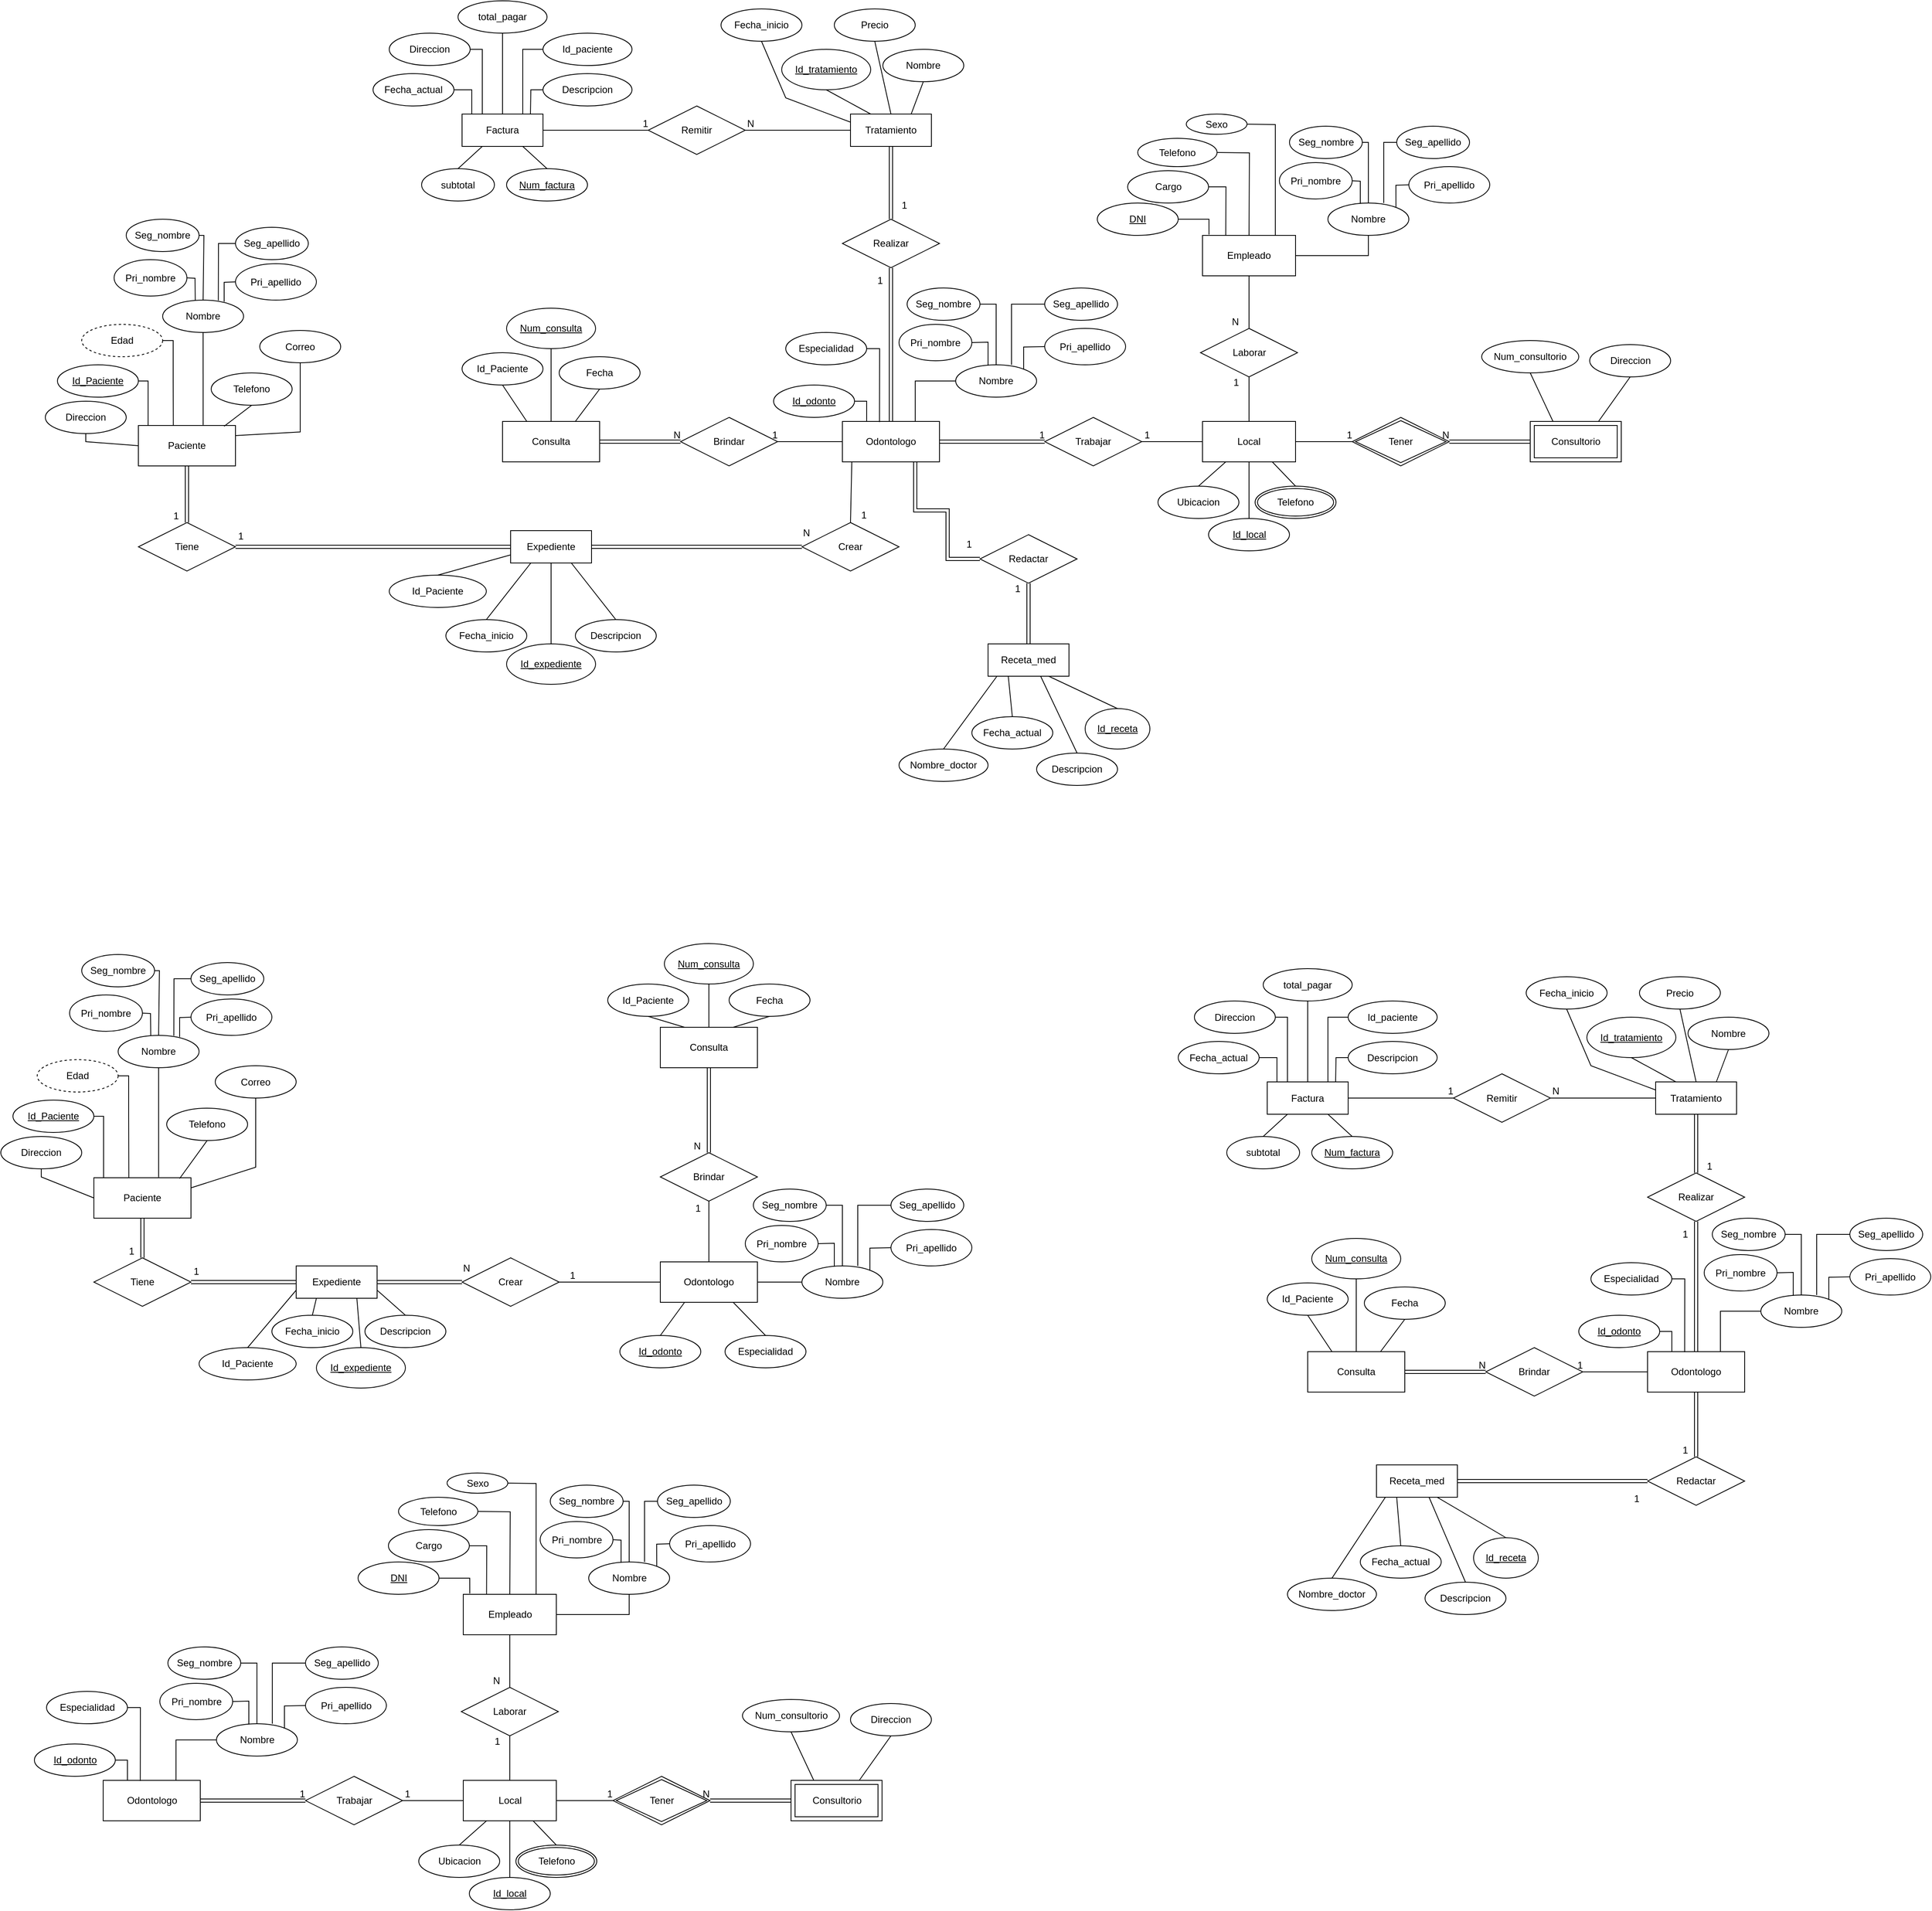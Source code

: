<mxfile version="14.8.0" type="github">
  <diagram id="h45ioUsLcYEOvyfmPusR" name="Page-1">
    <mxGraphModel dx="2723" dy="1594" grid="1" gridSize="10" guides="1" tooltips="1" connect="1" arrows="1" fold="1" page="1" pageScale="1" pageWidth="1600" pageHeight="1200" math="0" shadow="0">
      <root>
        <mxCell id="0" />
        <mxCell id="1" parent="0" />
        <mxCell id="c5oL4LvPN0ZJ6BUYrRpY-1" value="Paciente" style="whiteSpace=wrap;html=1;align=center;" parent="1" vertex="1">
          <mxGeometry x="480" y="575" width="120" height="50" as="geometry" />
        </mxCell>
        <mxCell id="c5oL4LvPN0ZJ6BUYrRpY-2" value="Consulta" style="whiteSpace=wrap;html=1;align=center;" parent="1" vertex="1">
          <mxGeometry x="930" y="570" width="120" height="50" as="geometry" />
        </mxCell>
        <mxCell id="c5oL4LvPN0ZJ6BUYrRpY-3" value="Odontologo" style="whiteSpace=wrap;html=1;align=center;" parent="1" vertex="1">
          <mxGeometry x="1350" y="570" width="120" height="50" as="geometry" />
        </mxCell>
        <mxCell id="c5oL4LvPN0ZJ6BUYrRpY-4" value="Tratamiento" style="whiteSpace=wrap;html=1;align=center;" parent="1" vertex="1">
          <mxGeometry x="1360" y="190" width="100" height="40" as="geometry" />
        </mxCell>
        <mxCell id="c5oL4LvPN0ZJ6BUYrRpY-5" value="Receta_med" style="whiteSpace=wrap;html=1;align=center;" parent="1" vertex="1">
          <mxGeometry x="1530" y="845" width="100" height="40" as="geometry" />
        </mxCell>
        <mxCell id="c5oL4LvPN0ZJ6BUYrRpY-7" value="Expediente" style="whiteSpace=wrap;html=1;align=center;" parent="1" vertex="1">
          <mxGeometry x="940" y="705" width="100" height="40" as="geometry" />
        </mxCell>
        <mxCell id="c5oL4LvPN0ZJ6BUYrRpY-11" value="Id_Paciente" style="ellipse;whiteSpace=wrap;html=1;align=center;fontStyle=4;" parent="1" vertex="1">
          <mxGeometry x="380" y="500" width="100" height="40" as="geometry" />
        </mxCell>
        <mxCell id="c5oL4LvPN0ZJ6BUYrRpY-13" value="Nombre" style="ellipse;whiteSpace=wrap;html=1;align=center;" parent="1" vertex="1">
          <mxGeometry x="510" y="420" width="100" height="40" as="geometry" />
        </mxCell>
        <mxCell id="c5oL4LvPN0ZJ6BUYrRpY-14" value="Direccion" style="ellipse;whiteSpace=wrap;html=1;align=center;" parent="1" vertex="1">
          <mxGeometry x="365" y="545" width="100" height="40" as="geometry" />
        </mxCell>
        <mxCell id="c5oL4LvPN0ZJ6BUYrRpY-15" value="Telefono" style="ellipse;whiteSpace=wrap;html=1;align=center;" parent="1" vertex="1">
          <mxGeometry x="570" y="510" width="100" height="40" as="geometry" />
        </mxCell>
        <mxCell id="c5oL4LvPN0ZJ6BUYrRpY-16" value="Correo" style="ellipse;whiteSpace=wrap;html=1;align=center;" parent="1" vertex="1">
          <mxGeometry x="630" y="457.5" width="100" height="40" as="geometry" />
        </mxCell>
        <mxCell id="c5oL4LvPN0ZJ6BUYrRpY-17" value="Edad" style="ellipse;whiteSpace=wrap;html=1;align=center;dashed=1;" parent="1" vertex="1">
          <mxGeometry x="410" y="450" width="100" height="40" as="geometry" />
        </mxCell>
        <mxCell id="c5oL4LvPN0ZJ6BUYrRpY-19" value="" style="endArrow=none;html=1;rounded=0;exitX=1;exitY=0.5;exitDx=0;exitDy=0;entryX=0.36;entryY=-0.004;entryDx=0;entryDy=0;entryPerimeter=0;" parent="1" source="c5oL4LvPN0ZJ6BUYrRpY-17" target="c5oL4LvPN0ZJ6BUYrRpY-1" edge="1">
          <mxGeometry relative="1" as="geometry">
            <mxPoint x="520" y="530" as="sourcePoint" />
            <mxPoint x="680" y="530" as="targetPoint" />
            <Array as="points">
              <mxPoint x="523" y="470" />
              <mxPoint x="523" y="520" />
            </Array>
          </mxGeometry>
        </mxCell>
        <mxCell id="c5oL4LvPN0ZJ6BUYrRpY-20" value="" style="endArrow=none;html=1;rounded=0;exitX=0.667;exitY=-0.012;exitDx=0;exitDy=0;entryX=0.5;entryY=1;entryDx=0;entryDy=0;exitPerimeter=0;" parent="1" source="c5oL4LvPN0ZJ6BUYrRpY-1" target="c5oL4LvPN0ZJ6BUYrRpY-13" edge="1">
          <mxGeometry relative="1" as="geometry">
            <mxPoint x="630" y="590" as="sourcePoint" />
            <mxPoint x="790" y="590" as="targetPoint" />
          </mxGeometry>
        </mxCell>
        <mxCell id="c5oL4LvPN0ZJ6BUYrRpY-21" value="" style="endArrow=none;html=1;rounded=0;exitX=0.883;exitY=0.02;exitDx=0;exitDy=0;entryX=0.5;entryY=1;entryDx=0;entryDy=0;exitPerimeter=0;" parent="1" source="c5oL4LvPN0ZJ6BUYrRpY-1" target="c5oL4LvPN0ZJ6BUYrRpY-15" edge="1">
          <mxGeometry relative="1" as="geometry">
            <mxPoint x="670" y="620" as="sourcePoint" />
            <mxPoint x="830" y="620" as="targetPoint" />
          </mxGeometry>
        </mxCell>
        <mxCell id="c5oL4LvPN0ZJ6BUYrRpY-22" value="" style="endArrow=none;html=1;rounded=0;exitX=1;exitY=0.25;exitDx=0;exitDy=0;entryX=0.5;entryY=1;entryDx=0;entryDy=0;" parent="1" source="c5oL4LvPN0ZJ6BUYrRpY-1" target="c5oL4LvPN0ZJ6BUYrRpY-16" edge="1">
          <mxGeometry relative="1" as="geometry">
            <mxPoint x="690" y="640" as="sourcePoint" />
            <mxPoint x="850" y="640" as="targetPoint" />
            <Array as="points">
              <mxPoint x="680" y="583" />
            </Array>
          </mxGeometry>
        </mxCell>
        <mxCell id="c5oL4LvPN0ZJ6BUYrRpY-23" value="" style="endArrow=none;html=1;rounded=0;exitX=1;exitY=0.5;exitDx=0;exitDy=0;entryX=0.1;entryY=0;entryDx=0;entryDy=0;entryPerimeter=0;" parent="1" source="c5oL4LvPN0ZJ6BUYrRpY-11" target="c5oL4LvPN0ZJ6BUYrRpY-1" edge="1">
          <mxGeometry relative="1" as="geometry">
            <mxPoint x="450" y="680" as="sourcePoint" />
            <mxPoint x="610" y="680" as="targetPoint" />
            <Array as="points">
              <mxPoint x="492" y="520" />
            </Array>
          </mxGeometry>
        </mxCell>
        <mxCell id="c5oL4LvPN0ZJ6BUYrRpY-24" value="" style="endArrow=none;html=1;rounded=0;exitX=0.5;exitY=1;exitDx=0;exitDy=0;entryX=0;entryY=0.5;entryDx=0;entryDy=0;" parent="1" source="c5oL4LvPN0ZJ6BUYrRpY-14" target="c5oL4LvPN0ZJ6BUYrRpY-1" edge="1">
          <mxGeometry relative="1" as="geometry">
            <mxPoint x="450" y="660" as="sourcePoint" />
            <mxPoint x="610" y="660" as="targetPoint" />
            <Array as="points">
              <mxPoint x="415" y="595" />
            </Array>
          </mxGeometry>
        </mxCell>
        <mxCell id="c5oL4LvPN0ZJ6BUYrRpY-26" value="Num_consulta" style="ellipse;whiteSpace=wrap;html=1;align=center;fontStyle=4;" parent="1" vertex="1">
          <mxGeometry x="935" y="430" width="110" height="50" as="geometry" />
        </mxCell>
        <mxCell id="c5oL4LvPN0ZJ6BUYrRpY-28" value="Fecha" style="ellipse;whiteSpace=wrap;html=1;align=center;" parent="1" vertex="1">
          <mxGeometry x="1000" y="490" width="100" height="40" as="geometry" />
        </mxCell>
        <mxCell id="c5oL4LvPN0ZJ6BUYrRpY-30" value="Pri_nombre" style="ellipse;whiteSpace=wrap;html=1;align=center;" parent="1" vertex="1">
          <mxGeometry x="450" y="370" width="90" height="45" as="geometry" />
        </mxCell>
        <mxCell id="c5oL4LvPN0ZJ6BUYrRpY-32" value="Seg_nombre" style="ellipse;whiteSpace=wrap;html=1;align=center;" parent="1" vertex="1">
          <mxGeometry x="465" y="320" width="90" height="40" as="geometry" />
        </mxCell>
        <mxCell id="c5oL4LvPN0ZJ6BUYrRpY-33" value="Pri_apellido" style="ellipse;whiteSpace=wrap;html=1;align=center;" parent="1" vertex="1">
          <mxGeometry x="600" y="375" width="100" height="45" as="geometry" />
        </mxCell>
        <mxCell id="c5oL4LvPN0ZJ6BUYrRpY-34" value="Seg_apellido" style="ellipse;whiteSpace=wrap;html=1;align=center;" parent="1" vertex="1">
          <mxGeometry x="600" y="330" width="90" height="40" as="geometry" />
        </mxCell>
        <mxCell id="c5oL4LvPN0ZJ6BUYrRpY-35" value="" style="endArrow=none;html=1;rounded=0;exitX=1;exitY=0.5;exitDx=0;exitDy=0;entryX=0.403;entryY=0.008;entryDx=0;entryDy=0;entryPerimeter=0;" parent="1" source="c5oL4LvPN0ZJ6BUYrRpY-30" target="c5oL4LvPN0ZJ6BUYrRpY-13" edge="1">
          <mxGeometry relative="1" as="geometry">
            <mxPoint x="580" y="400" as="sourcePoint" />
            <mxPoint x="740" y="400" as="targetPoint" />
            <Array as="points">
              <mxPoint x="550" y="393" />
            </Array>
          </mxGeometry>
        </mxCell>
        <mxCell id="c5oL4LvPN0ZJ6BUYrRpY-37" value="" style="endArrow=none;html=1;rounded=0;exitX=1;exitY=0.5;exitDx=0;exitDy=0;entryX=0.5;entryY=0;entryDx=0;entryDy=0;" parent="1" source="c5oL4LvPN0ZJ6BUYrRpY-32" target="c5oL4LvPN0ZJ6BUYrRpY-13" edge="1">
          <mxGeometry relative="1" as="geometry">
            <mxPoint x="670" y="320" as="sourcePoint" />
            <mxPoint x="830" y="320" as="targetPoint" />
            <Array as="points">
              <mxPoint x="561" y="340" />
            </Array>
          </mxGeometry>
        </mxCell>
        <mxCell id="c5oL4LvPN0ZJ6BUYrRpY-38" value="" style="endArrow=none;html=1;rounded=0;exitX=0.688;exitY=0.013;exitDx=0;exitDy=0;exitPerimeter=0;entryX=0;entryY=0.5;entryDx=0;entryDy=0;" parent="1" source="c5oL4LvPN0ZJ6BUYrRpY-13" target="c5oL4LvPN0ZJ6BUYrRpY-34" edge="1">
          <mxGeometry relative="1" as="geometry">
            <mxPoint x="600" y="310" as="sourcePoint" />
            <mxPoint x="760" y="310" as="targetPoint" />
            <Array as="points">
              <mxPoint x="579" y="350" />
            </Array>
          </mxGeometry>
        </mxCell>
        <mxCell id="c5oL4LvPN0ZJ6BUYrRpY-39" value="" style="endArrow=none;html=1;rounded=0;entryX=0;entryY=0.5;entryDx=0;entryDy=0;exitX=0.76;exitY=0.049;exitDx=0;exitDy=0;exitPerimeter=0;" parent="1" source="c5oL4LvPN0ZJ6BUYrRpY-13" target="c5oL4LvPN0ZJ6BUYrRpY-33" edge="1">
          <mxGeometry relative="1" as="geometry">
            <mxPoint x="605" y="426" as="sourcePoint" />
            <mxPoint x="800" y="320" as="targetPoint" />
            <Array as="points">
              <mxPoint x="586" y="398" />
            </Array>
          </mxGeometry>
        </mxCell>
        <mxCell id="c5oL4LvPN0ZJ6BUYrRpY-40" value="" style="endArrow=none;html=1;rounded=0;exitX=0.5;exitY=1;exitDx=0;exitDy=0;entryX=0.5;entryY=0;entryDx=0;entryDy=0;" parent="1" source="c5oL4LvPN0ZJ6BUYrRpY-26" target="c5oL4LvPN0ZJ6BUYrRpY-2" edge="1">
          <mxGeometry relative="1" as="geometry">
            <mxPoint x="1070" y="580" as="sourcePoint" />
            <mxPoint x="1230" y="580" as="targetPoint" />
          </mxGeometry>
        </mxCell>
        <mxCell id="c5oL4LvPN0ZJ6BUYrRpY-41" value="" style="endArrow=none;html=1;rounded=0;exitX=0.75;exitY=0;exitDx=0;exitDy=0;entryX=0.5;entryY=1;entryDx=0;entryDy=0;" parent="1" source="c5oL4LvPN0ZJ6BUYrRpY-2" target="c5oL4LvPN0ZJ6BUYrRpY-28" edge="1">
          <mxGeometry relative="1" as="geometry">
            <mxPoint x="1050" y="440" as="sourcePoint" />
            <mxPoint x="1210" y="440" as="targetPoint" />
          </mxGeometry>
        </mxCell>
        <mxCell id="c5oL4LvPN0ZJ6BUYrRpY-56" value="" style="endArrow=none;html=1;rounded=0;exitX=0.75;exitY=0;exitDx=0;exitDy=0;entryX=0;entryY=0.5;entryDx=0;entryDy=0;" parent="1" source="c5oL4LvPN0ZJ6BUYrRpY-3" target="c5oL4LvPN0ZJ6BUYrRpY-155" edge="1">
          <mxGeometry relative="1" as="geometry">
            <mxPoint x="1520" y="560" as="sourcePoint" />
            <mxPoint x="1510" y="550" as="targetPoint" />
            <Array as="points">
              <mxPoint x="1440" y="520" />
            </Array>
          </mxGeometry>
        </mxCell>
        <mxCell id="c5oL4LvPN0ZJ6BUYrRpY-58" value="" style="endArrow=none;html=1;rounded=0;exitX=1;exitY=0.5;exitDx=0;exitDy=0;entryX=0.25;entryY=0;entryDx=0;entryDy=0;" parent="1" source="C20tuR46ZFIST6imAg5p-44" target="c5oL4LvPN0ZJ6BUYrRpY-3" edge="1">
          <mxGeometry relative="1" as="geometry">
            <mxPoint x="1365" y="540" as="sourcePoint" />
            <mxPoint x="1680" y="530" as="targetPoint" />
            <Array as="points">
              <mxPoint x="1380" y="545" />
            </Array>
          </mxGeometry>
        </mxCell>
        <mxCell id="c5oL4LvPN0ZJ6BUYrRpY-60" value="Especialidad" style="ellipse;whiteSpace=wrap;html=1;align=center;" parent="1" vertex="1">
          <mxGeometry x="1280" y="460" width="100" height="40" as="geometry" />
        </mxCell>
        <mxCell id="c5oL4LvPN0ZJ6BUYrRpY-61" value="" style="endArrow=none;html=1;rounded=0;entryX=1;entryY=0.5;entryDx=0;entryDy=0;exitX=0.382;exitY=0.015;exitDx=0;exitDy=0;exitPerimeter=0;" parent="1" source="c5oL4LvPN0ZJ6BUYrRpY-3" target="c5oL4LvPN0ZJ6BUYrRpY-60" edge="1">
          <mxGeometry relative="1" as="geometry">
            <mxPoint x="1450" y="620" as="sourcePoint" />
            <mxPoint x="1370" y="410" as="targetPoint" />
            <Array as="points">
              <mxPoint x="1396" y="480" />
            </Array>
          </mxGeometry>
        </mxCell>
        <mxCell id="c5oL4LvPN0ZJ6BUYrRpY-65" value="Brindar" style="shape=rhombus;perimeter=rhombusPerimeter;whiteSpace=wrap;html=1;align=center;" parent="1" vertex="1">
          <mxGeometry x="1150" y="565" width="120" height="60" as="geometry" />
        </mxCell>
        <mxCell id="c5oL4LvPN0ZJ6BUYrRpY-66" value="" style="shape=link;html=1;rounded=0;exitX=1;exitY=0.5;exitDx=0;exitDy=0;entryX=0;entryY=0.5;entryDx=0;entryDy=0;" parent="1" source="c5oL4LvPN0ZJ6BUYrRpY-2" target="c5oL4LvPN0ZJ6BUYrRpY-65" edge="1">
          <mxGeometry relative="1" as="geometry">
            <mxPoint x="1100" y="540" as="sourcePoint" />
            <mxPoint x="1260" y="540" as="targetPoint" />
          </mxGeometry>
        </mxCell>
        <mxCell id="c5oL4LvPN0ZJ6BUYrRpY-67" value="N" style="resizable=0;html=1;align=right;verticalAlign=bottom;" parent="c5oL4LvPN0ZJ6BUYrRpY-66" connectable="0" vertex="1">
          <mxGeometry x="1" relative="1" as="geometry" />
        </mxCell>
        <mxCell id="c5oL4LvPN0ZJ6BUYrRpY-69" value="" style="endArrow=none;html=1;rounded=0;entryX=1;entryY=0.5;entryDx=0;entryDy=0;exitX=0;exitY=0.5;exitDx=0;exitDy=0;" parent="1" source="c5oL4LvPN0ZJ6BUYrRpY-3" target="c5oL4LvPN0ZJ6BUYrRpY-65" edge="1">
          <mxGeometry relative="1" as="geometry">
            <mxPoint x="1100" y="450" as="sourcePoint" />
            <mxPoint x="1260" y="450" as="targetPoint" />
          </mxGeometry>
        </mxCell>
        <mxCell id="c5oL4LvPN0ZJ6BUYrRpY-70" value="1" style="resizable=0;html=1;align=right;verticalAlign=bottom;" parent="c5oL4LvPN0ZJ6BUYrRpY-69" connectable="0" vertex="1">
          <mxGeometry x="1" relative="1" as="geometry" />
        </mxCell>
        <mxCell id="c5oL4LvPN0ZJ6BUYrRpY-72" value="Realizar" style="shape=rhombus;perimeter=rhombusPerimeter;whiteSpace=wrap;html=1;align=center;" parent="1" vertex="1">
          <mxGeometry x="1350" y="320" width="120" height="60" as="geometry" />
        </mxCell>
        <mxCell id="c5oL4LvPN0ZJ6BUYrRpY-74" value="Id_tratamiento" style="ellipse;whiteSpace=wrap;html=1;align=center;fontStyle=4;" parent="1" vertex="1">
          <mxGeometry x="1275" y="110" width="110" height="50" as="geometry" />
        </mxCell>
        <mxCell id="c5oL4LvPN0ZJ6BUYrRpY-75" value="Nombre" style="ellipse;whiteSpace=wrap;html=1;align=center;" parent="1" vertex="1">
          <mxGeometry x="1400" y="110" width="100" height="40" as="geometry" />
        </mxCell>
        <mxCell id="c5oL4LvPN0ZJ6BUYrRpY-76" value="Precio" style="ellipse;whiteSpace=wrap;html=1;align=center;" parent="1" vertex="1">
          <mxGeometry x="1340" y="60" width="100" height="40" as="geometry" />
        </mxCell>
        <mxCell id="c5oL4LvPN0ZJ6BUYrRpY-77" value="" style="endArrow=none;html=1;rounded=0;exitX=0.25;exitY=0;exitDx=0;exitDy=0;entryX=0.5;entryY=1;entryDx=0;entryDy=0;" parent="1" source="c5oL4LvPN0ZJ6BUYrRpY-4" target="c5oL4LvPN0ZJ6BUYrRpY-74" edge="1">
          <mxGeometry relative="1" as="geometry">
            <mxPoint x="1540" y="40" as="sourcePoint" />
            <mxPoint x="1700" y="40" as="targetPoint" />
          </mxGeometry>
        </mxCell>
        <mxCell id="c5oL4LvPN0ZJ6BUYrRpY-78" value="" style="endArrow=none;html=1;rounded=0;exitX=0.5;exitY=0;exitDx=0;exitDy=0;entryX=0.5;entryY=1;entryDx=0;entryDy=0;" parent="1" source="c5oL4LvPN0ZJ6BUYrRpY-4" target="c5oL4LvPN0ZJ6BUYrRpY-76" edge="1">
          <mxGeometry relative="1" as="geometry">
            <mxPoint x="1560" y="20" as="sourcePoint" />
            <mxPoint x="1720" y="20" as="targetPoint" />
          </mxGeometry>
        </mxCell>
        <mxCell id="c5oL4LvPN0ZJ6BUYrRpY-79" value="" style="endArrow=none;html=1;rounded=0;exitX=0.75;exitY=0;exitDx=0;exitDy=0;entryX=0.5;entryY=1;entryDx=0;entryDy=0;" parent="1" source="c5oL4LvPN0ZJ6BUYrRpY-4" target="c5oL4LvPN0ZJ6BUYrRpY-75" edge="1">
          <mxGeometry relative="1" as="geometry">
            <mxPoint x="1570" y="60" as="sourcePoint" />
            <mxPoint x="1730" y="60" as="targetPoint" />
          </mxGeometry>
        </mxCell>
        <mxCell id="c5oL4LvPN0ZJ6BUYrRpY-85" value="" style="shape=link;html=1;rounded=0;entryX=0.5;entryY=1;entryDx=0;entryDy=0;exitX=0.5;exitY=0;exitDx=0;exitDy=0;" parent="1" source="c5oL4LvPN0ZJ6BUYrRpY-72" target="c5oL4LvPN0ZJ6BUYrRpY-4" edge="1">
          <mxGeometry relative="1" as="geometry">
            <mxPoint x="1550" y="210" as="sourcePoint" />
            <mxPoint x="1650" y="270" as="targetPoint" />
          </mxGeometry>
        </mxCell>
        <mxCell id="c5oL4LvPN0ZJ6BUYrRpY-86" value="1" style="resizable=0;html=1;align=right;verticalAlign=bottom;" parent="c5oL4LvPN0ZJ6BUYrRpY-85" connectable="0" vertex="1">
          <mxGeometry x="1" relative="1" as="geometry">
            <mxPoint x="20" y="81" as="offset" />
          </mxGeometry>
        </mxCell>
        <mxCell id="c5oL4LvPN0ZJ6BUYrRpY-89" value="Id_expediente" style="ellipse;whiteSpace=wrap;html=1;align=center;fontStyle=4;" parent="1" vertex="1">
          <mxGeometry x="935" y="845" width="110" height="50" as="geometry" />
        </mxCell>
        <mxCell id="c5oL4LvPN0ZJ6BUYrRpY-90" value="Fecha_inicio" style="ellipse;whiteSpace=wrap;html=1;align=center;" parent="1" vertex="1">
          <mxGeometry x="860" y="815" width="100" height="40" as="geometry" />
        </mxCell>
        <mxCell id="c5oL4LvPN0ZJ6BUYrRpY-91" value="&lt;div&gt;Descripcion&lt;/div&gt;" style="ellipse;whiteSpace=wrap;html=1;align=center;" parent="1" vertex="1">
          <mxGeometry x="1020" y="815" width="100" height="40" as="geometry" />
        </mxCell>
        <mxCell id="c5oL4LvPN0ZJ6BUYrRpY-93" value="Fecha_inicio" style="ellipse;whiteSpace=wrap;html=1;align=center;" parent="1" vertex="1">
          <mxGeometry x="1200" y="60" width="100" height="40" as="geometry" />
        </mxCell>
        <mxCell id="c5oL4LvPN0ZJ6BUYrRpY-95" value="" style="endArrow=none;html=1;rounded=0;exitX=0.5;exitY=1;exitDx=0;exitDy=0;entryX=0;entryY=0.25;entryDx=0;entryDy=0;" parent="1" source="c5oL4LvPN0ZJ6BUYrRpY-93" target="c5oL4LvPN0ZJ6BUYrRpY-4" edge="1">
          <mxGeometry relative="1" as="geometry">
            <mxPoint x="1150" y="120" as="sourcePoint" />
            <mxPoint x="1280" y="210" as="targetPoint" />
            <Array as="points">
              <mxPoint x="1280" y="170" />
            </Array>
          </mxGeometry>
        </mxCell>
        <mxCell id="c5oL4LvPN0ZJ6BUYrRpY-97" value="" style="endArrow=none;html=1;rounded=0;exitX=0.5;exitY=0;exitDx=0;exitDy=0;entryX=0.75;entryY=1;entryDx=0;entryDy=0;" parent="1" source="c5oL4LvPN0ZJ6BUYrRpY-91" target="c5oL4LvPN0ZJ6BUYrRpY-7" edge="1">
          <mxGeometry relative="1" as="geometry">
            <mxPoint x="830" y="735" as="sourcePoint" />
            <mxPoint x="990" y="735" as="targetPoint" />
          </mxGeometry>
        </mxCell>
        <mxCell id="c5oL4LvPN0ZJ6BUYrRpY-98" value="" style="endArrow=none;html=1;rounded=0;exitX=0.5;exitY=0;exitDx=0;exitDy=0;entryX=0.5;entryY=1;entryDx=0;entryDy=0;" parent="1" source="c5oL4LvPN0ZJ6BUYrRpY-89" target="c5oL4LvPN0ZJ6BUYrRpY-7" edge="1">
          <mxGeometry relative="1" as="geometry">
            <mxPoint x="840" y="745" as="sourcePoint" />
            <mxPoint x="1000" y="745" as="targetPoint" />
          </mxGeometry>
        </mxCell>
        <mxCell id="c5oL4LvPN0ZJ6BUYrRpY-99" value="" style="endArrow=none;html=1;rounded=0;exitX=0.5;exitY=0;exitDx=0;exitDy=0;entryX=0.25;entryY=1;entryDx=0;entryDy=0;" parent="1" source="c5oL4LvPN0ZJ6BUYrRpY-90" target="c5oL4LvPN0ZJ6BUYrRpY-7" edge="1">
          <mxGeometry relative="1" as="geometry">
            <mxPoint x="850" y="755" as="sourcePoint" />
            <mxPoint x="1010" y="755" as="targetPoint" />
          </mxGeometry>
        </mxCell>
        <mxCell id="c5oL4LvPN0ZJ6BUYrRpY-102" value="Crear" style="shape=rhombus;perimeter=rhombusPerimeter;whiteSpace=wrap;html=1;align=center;" parent="1" vertex="1">
          <mxGeometry x="1300" y="695" width="120" height="60" as="geometry" />
        </mxCell>
        <mxCell id="c5oL4LvPN0ZJ6BUYrRpY-105" value="" style="shape=link;html=1;rounded=0;exitX=1;exitY=0.5;exitDx=0;exitDy=0;entryX=0;entryY=0.5;entryDx=0;entryDy=0;" parent="1" source="c5oL4LvPN0ZJ6BUYrRpY-7" target="c5oL4LvPN0ZJ6BUYrRpY-102" edge="1">
          <mxGeometry relative="1" as="geometry">
            <mxPoint x="1040" y="774.5" as="sourcePoint" />
            <mxPoint x="1130" y="725" as="targetPoint" />
          </mxGeometry>
        </mxCell>
        <mxCell id="c5oL4LvPN0ZJ6BUYrRpY-106" value="N" style="resizable=0;html=1;align=right;verticalAlign=bottom;" parent="c5oL4LvPN0ZJ6BUYrRpY-105" connectable="0" vertex="1">
          <mxGeometry x="1" relative="1" as="geometry">
            <mxPoint x="10" y="-9" as="offset" />
          </mxGeometry>
        </mxCell>
        <mxCell id="c5oL4LvPN0ZJ6BUYrRpY-110" value="" style="endArrow=none;html=1;rounded=0;exitX=0.097;exitY=0.997;exitDx=0;exitDy=0;entryX=0.5;entryY=0;entryDx=0;entryDy=0;exitPerimeter=0;" parent="1" source="c5oL4LvPN0ZJ6BUYrRpY-3" target="c5oL4LvPN0ZJ6BUYrRpY-102" edge="1">
          <mxGeometry relative="1" as="geometry">
            <mxPoint x="1400" y="625" as="sourcePoint" />
            <mxPoint x="1400" y="795" as="targetPoint" />
          </mxGeometry>
        </mxCell>
        <mxCell id="c5oL4LvPN0ZJ6BUYrRpY-111" value="1" style="resizable=0;html=1;align=right;verticalAlign=bottom;" parent="c5oL4LvPN0ZJ6BUYrRpY-110" connectable="0" vertex="1">
          <mxGeometry x="1" relative="1" as="geometry">
            <mxPoint x="20" as="offset" />
          </mxGeometry>
        </mxCell>
        <mxCell id="c5oL4LvPN0ZJ6BUYrRpY-112" value="Redactar" style="shape=rhombus;perimeter=rhombusPerimeter;whiteSpace=wrap;html=1;align=center;" parent="1" vertex="1">
          <mxGeometry x="1520" y="710" width="120" height="60" as="geometry" />
        </mxCell>
        <mxCell id="c5oL4LvPN0ZJ6BUYrRpY-117" value="&lt;div&gt;Descripcion&lt;/div&gt;" style="ellipse;whiteSpace=wrap;html=1;align=center;" parent="1" vertex="1">
          <mxGeometry x="1590" y="980" width="100" height="40" as="geometry" />
        </mxCell>
        <mxCell id="c5oL4LvPN0ZJ6BUYrRpY-118" value="Id_receta" style="ellipse;whiteSpace=wrap;html=1;align=center;fontStyle=4;" parent="1" vertex="1">
          <mxGeometry x="1650" y="925" width="80" height="50" as="geometry" />
        </mxCell>
        <mxCell id="c5oL4LvPN0ZJ6BUYrRpY-119" value="Fecha_actual" style="ellipse;whiteSpace=wrap;html=1;align=center;" parent="1" vertex="1">
          <mxGeometry x="1510" y="935" width="100" height="40" as="geometry" />
        </mxCell>
        <mxCell id="c5oL4LvPN0ZJ6BUYrRpY-120" value="" style="endArrow=none;html=1;rounded=0;exitX=0.5;exitY=0;exitDx=0;exitDy=0;entryX=0.25;entryY=1;entryDx=0;entryDy=0;" parent="1" source="c5oL4LvPN0ZJ6BUYrRpY-119" target="c5oL4LvPN0ZJ6BUYrRpY-5" edge="1">
          <mxGeometry relative="1" as="geometry">
            <mxPoint x="1570" y="1015" as="sourcePoint" />
            <mxPoint x="1730" y="1015" as="targetPoint" />
          </mxGeometry>
        </mxCell>
        <mxCell id="c5oL4LvPN0ZJ6BUYrRpY-121" value="" style="endArrow=none;html=1;rounded=0;exitX=0.5;exitY=0;exitDx=0;exitDy=0;entryX=0.65;entryY=1;entryDx=0;entryDy=0;entryPerimeter=0;" parent="1" source="c5oL4LvPN0ZJ6BUYrRpY-117" target="c5oL4LvPN0ZJ6BUYrRpY-5" edge="1">
          <mxGeometry relative="1" as="geometry">
            <mxPoint x="1770" y="945" as="sourcePoint" />
            <mxPoint x="1930" y="945" as="targetPoint" />
          </mxGeometry>
        </mxCell>
        <mxCell id="c5oL4LvPN0ZJ6BUYrRpY-122" value="" style="endArrow=none;html=1;rounded=0;exitX=0.5;exitY=0;exitDx=0;exitDy=0;entryX=0.75;entryY=1;entryDx=0;entryDy=0;" parent="1" source="c5oL4LvPN0ZJ6BUYrRpY-118" target="c5oL4LvPN0ZJ6BUYrRpY-5" edge="1">
          <mxGeometry relative="1" as="geometry">
            <mxPoint x="1770" y="945" as="sourcePoint" />
            <mxPoint x="1700" y="895" as="targetPoint" />
          </mxGeometry>
        </mxCell>
        <mxCell id="c5oL4LvPN0ZJ6BUYrRpY-125" value="" style="shape=link;html=1;rounded=0;exitX=0.75;exitY=1;exitDx=0;exitDy=0;entryX=0;entryY=0.5;entryDx=0;entryDy=0;" parent="1" source="c5oL4LvPN0ZJ6BUYrRpY-3" target="c5oL4LvPN0ZJ6BUYrRpY-112" edge="1">
          <mxGeometry relative="1" as="geometry">
            <mxPoint x="1500" y="660" as="sourcePoint" />
            <mxPoint x="1660" y="660" as="targetPoint" />
            <Array as="points">
              <mxPoint x="1440" y="680" />
              <mxPoint x="1480" y="680" />
              <mxPoint x="1480" y="740" />
            </Array>
          </mxGeometry>
        </mxCell>
        <mxCell id="c5oL4LvPN0ZJ6BUYrRpY-126" value="1" style="resizable=0;html=1;align=right;verticalAlign=bottom;" parent="c5oL4LvPN0ZJ6BUYrRpY-125" connectable="0" vertex="1">
          <mxGeometry x="1" relative="1" as="geometry">
            <mxPoint x="-10" y="-10" as="offset" />
          </mxGeometry>
        </mxCell>
        <mxCell id="c5oL4LvPN0ZJ6BUYrRpY-127" value="" style="shape=link;html=1;rounded=0;exitX=0.5;exitY=0;exitDx=0;exitDy=0;entryX=0.5;entryY=1;entryDx=0;entryDy=0;" parent="1" source="c5oL4LvPN0ZJ6BUYrRpY-5" target="c5oL4LvPN0ZJ6BUYrRpY-112" edge="1">
          <mxGeometry relative="1" as="geometry">
            <mxPoint x="1659.5" y="730" as="sourcePoint" />
            <mxPoint x="1660" y="650" as="targetPoint" />
          </mxGeometry>
        </mxCell>
        <mxCell id="c5oL4LvPN0ZJ6BUYrRpY-128" value="1" style="resizable=0;html=1;align=right;verticalAlign=bottom;" parent="c5oL4LvPN0ZJ6BUYrRpY-127" connectable="0" vertex="1">
          <mxGeometry x="1" relative="1" as="geometry">
            <mxPoint x="-10" y="15" as="offset" />
          </mxGeometry>
        </mxCell>
        <mxCell id="c5oL4LvPN0ZJ6BUYrRpY-132" value="Local" style="whiteSpace=wrap;html=1;align=center;" parent="1" vertex="1">
          <mxGeometry x="1795" y="570" width="115" height="50" as="geometry" />
        </mxCell>
        <mxCell id="c5oL4LvPN0ZJ6BUYrRpY-155" value="Nombre" style="ellipse;whiteSpace=wrap;html=1;align=center;" parent="1" vertex="1">
          <mxGeometry x="1490" y="500" width="100" height="40" as="geometry" />
        </mxCell>
        <mxCell id="c5oL4LvPN0ZJ6BUYrRpY-156" value="Pri_nombre" style="ellipse;whiteSpace=wrap;html=1;align=center;" parent="1" vertex="1">
          <mxGeometry x="1420" y="450" width="90" height="45" as="geometry" />
        </mxCell>
        <mxCell id="c5oL4LvPN0ZJ6BUYrRpY-157" value="Seg_nombre" style="ellipse;whiteSpace=wrap;html=1;align=center;" parent="1" vertex="1">
          <mxGeometry x="1430" y="405" width="90" height="40" as="geometry" />
        </mxCell>
        <mxCell id="c5oL4LvPN0ZJ6BUYrRpY-158" value="Pri_apellido" style="ellipse;whiteSpace=wrap;html=1;align=center;" parent="1" vertex="1">
          <mxGeometry x="1600" y="455" width="100" height="45" as="geometry" />
        </mxCell>
        <mxCell id="c5oL4LvPN0ZJ6BUYrRpY-159" value="Seg_apellido" style="ellipse;whiteSpace=wrap;html=1;align=center;" parent="1" vertex="1">
          <mxGeometry x="1600" y="405" width="90" height="40" as="geometry" />
        </mxCell>
        <mxCell id="c5oL4LvPN0ZJ6BUYrRpY-160" value="" style="endArrow=none;html=1;rounded=0;entryX=0.4;entryY=0.025;entryDx=0;entryDy=0;exitX=1;exitY=0.5;exitDx=0;exitDy=0;entryPerimeter=0;" parent="1" source="c5oL4LvPN0ZJ6BUYrRpY-156" target="c5oL4LvPN0ZJ6BUYrRpY-155" edge="1">
          <mxGeometry relative="1" as="geometry">
            <mxPoint x="1465" y="470" as="sourcePoint" />
            <mxPoint x="1720" y="480" as="targetPoint" />
            <Array as="points">
              <mxPoint x="1530" y="472" />
            </Array>
          </mxGeometry>
        </mxCell>
        <mxCell id="c5oL4LvPN0ZJ6BUYrRpY-161" value="" style="endArrow=none;html=1;rounded=0;exitX=1;exitY=0.5;exitDx=0;exitDy=0;" parent="1" source="c5oL4LvPN0ZJ6BUYrRpY-157" edge="1">
          <mxGeometry relative="1" as="geometry">
            <mxPoint x="1650" y="400" as="sourcePoint" />
            <mxPoint x="1540" y="500" as="targetPoint" />
            <Array as="points">
              <mxPoint x="1540" y="425" />
            </Array>
          </mxGeometry>
        </mxCell>
        <mxCell id="c5oL4LvPN0ZJ6BUYrRpY-162" value="" style="endArrow=none;html=1;rounded=0;entryX=0;entryY=0.5;entryDx=0;entryDy=0;" parent="1" target="c5oL4LvPN0ZJ6BUYrRpY-159" edge="1">
          <mxGeometry relative="1" as="geometry">
            <mxPoint x="1559" y="500" as="sourcePoint" />
            <mxPoint x="1740" y="390" as="targetPoint" />
            <Array as="points">
              <mxPoint x="1559" y="425" />
            </Array>
          </mxGeometry>
        </mxCell>
        <mxCell id="c5oL4LvPN0ZJ6BUYrRpY-163" value="" style="endArrow=none;html=1;rounded=0;entryX=0;entryY=0.5;entryDx=0;entryDy=0;" parent="1" target="c5oL4LvPN0ZJ6BUYrRpY-158" edge="1">
          <mxGeometry relative="1" as="geometry">
            <mxPoint x="1574" y="506" as="sourcePoint" />
            <mxPoint x="1780" y="400" as="targetPoint" />
            <Array as="points">
              <mxPoint x="1574" y="478" />
            </Array>
          </mxGeometry>
        </mxCell>
        <mxCell id="c5oL4LvPN0ZJ6BUYrRpY-166" value="Direccion" style="ellipse;whiteSpace=wrap;html=1;align=center;" parent="1" vertex="1">
          <mxGeometry x="2273.5" y="475" width="100" height="40" as="geometry" />
        </mxCell>
        <mxCell id="c5oL4LvPN0ZJ6BUYrRpY-167" value="" style="endArrow=none;html=1;rounded=0;exitX=0.25;exitY=0;exitDx=0;exitDy=0;entryX=0.5;entryY=1;entryDx=0;entryDy=0;" parent="1" source="gAhAFcS4roipnsWjAGSf-48" target="gAhAFcS4roipnsWjAGSf-51" edge="1">
          <mxGeometry relative="1" as="geometry">
            <mxPoint x="2228.75" y="570" as="sourcePoint" />
            <mxPoint x="2202.5" y="515" as="targetPoint" />
          </mxGeometry>
        </mxCell>
        <mxCell id="c5oL4LvPN0ZJ6BUYrRpY-168" value="" style="endArrow=none;html=1;rounded=0;exitX=0.75;exitY=0;exitDx=0;exitDy=0;entryX=0.5;entryY=1;entryDx=0;entryDy=0;" parent="1" source="gAhAFcS4roipnsWjAGSf-48" target="c5oL4LvPN0ZJ6BUYrRpY-166" edge="1">
          <mxGeometry relative="1" as="geometry">
            <mxPoint x="2286.25" y="570" as="sourcePoint" />
            <mxPoint x="2452" y="555" as="targetPoint" />
          </mxGeometry>
        </mxCell>
        <mxCell id="c5oL4LvPN0ZJ6BUYrRpY-174" value="Tener" style="shape=rhombus;double=1;perimeter=rhombusPerimeter;whiteSpace=wrap;html=1;align=center;" parent="1" vertex="1">
          <mxGeometry x="1980.0" y="565" width="120" height="60" as="geometry" />
        </mxCell>
        <mxCell id="apYtN_W4GIf0oa3-Sgf_-1" value="Id_Paciente" style="ellipse;whiteSpace=wrap;html=1;align=center;" parent="1" vertex="1">
          <mxGeometry x="790" y="760" width="120" height="40" as="geometry" />
        </mxCell>
        <mxCell id="apYtN_W4GIf0oa3-Sgf_-2" value="Tiene" style="shape=rhombus;perimeter=rhombusPerimeter;whiteSpace=wrap;html=1;align=center;" parent="1" vertex="1">
          <mxGeometry x="480" y="695" width="120" height="60" as="geometry" />
        </mxCell>
        <mxCell id="apYtN_W4GIf0oa3-Sgf_-3" value="" style="shape=link;html=1;rounded=0;entryX=0.5;entryY=0;entryDx=0;entryDy=0;exitX=0.5;exitY=1;exitDx=0;exitDy=0;" parent="1" source="c5oL4LvPN0ZJ6BUYrRpY-1" target="apYtN_W4GIf0oa3-Sgf_-2" edge="1">
          <mxGeometry relative="1" as="geometry">
            <mxPoint x="600" y="700" as="sourcePoint" />
            <mxPoint x="760" y="700" as="targetPoint" />
          </mxGeometry>
        </mxCell>
        <mxCell id="apYtN_W4GIf0oa3-Sgf_-4" value="1" style="resizable=0;html=1;align=right;verticalAlign=bottom;" parent="apYtN_W4GIf0oa3-Sgf_-3" connectable="0" vertex="1">
          <mxGeometry x="1" relative="1" as="geometry">
            <mxPoint x="-10" as="offset" />
          </mxGeometry>
        </mxCell>
        <mxCell id="apYtN_W4GIf0oa3-Sgf_-5" value="" style="shape=link;html=1;rounded=0;entryX=1;entryY=0.5;entryDx=0;entryDy=0;exitX=0;exitY=0.5;exitDx=0;exitDy=0;" parent="1" source="c5oL4LvPN0ZJ6BUYrRpY-7" target="apYtN_W4GIf0oa3-Sgf_-2" edge="1">
          <mxGeometry relative="1" as="geometry">
            <mxPoint x="550" y="630" as="sourcePoint" />
            <mxPoint x="550" y="705" as="targetPoint" />
          </mxGeometry>
        </mxCell>
        <mxCell id="apYtN_W4GIf0oa3-Sgf_-6" value="1" style="resizable=0;html=1;align=right;verticalAlign=bottom;" parent="apYtN_W4GIf0oa3-Sgf_-5" connectable="0" vertex="1">
          <mxGeometry x="1" relative="1" as="geometry">
            <mxPoint x="10" y="-5" as="offset" />
          </mxGeometry>
        </mxCell>
        <mxCell id="apYtN_W4GIf0oa3-Sgf_-9" value="" style="endArrow=none;html=1;rounded=0;exitX=0.5;exitY=0;exitDx=0;exitDy=0;entryX=0;entryY=0.75;entryDx=0;entryDy=0;" parent="1" source="apYtN_W4GIf0oa3-Sgf_-1" target="c5oL4LvPN0ZJ6BUYrRpY-7" edge="1">
          <mxGeometry relative="1" as="geometry">
            <mxPoint x="840" y="670" as="sourcePoint" />
            <mxPoint x="1000" y="670" as="targetPoint" />
          </mxGeometry>
        </mxCell>
        <mxCell id="apYtN_W4GIf0oa3-Sgf_-12" value="Nombre_doctor" style="ellipse;whiteSpace=wrap;html=1;align=center;" parent="1" vertex="1">
          <mxGeometry x="1420" y="975" width="110" height="40" as="geometry" />
        </mxCell>
        <mxCell id="apYtN_W4GIf0oa3-Sgf_-13" value="" style="endArrow=none;html=1;rounded=0;exitX=0.5;exitY=0;exitDx=0;exitDy=0;entryX=0.11;entryY=1;entryDx=0;entryDy=0;entryPerimeter=0;" parent="1" source="apYtN_W4GIf0oa3-Sgf_-12" target="c5oL4LvPN0ZJ6BUYrRpY-5" edge="1">
          <mxGeometry relative="1" as="geometry">
            <mxPoint x="1740" y="805" as="sourcePoint" />
            <mxPoint x="1900" y="805" as="targetPoint" />
          </mxGeometry>
        </mxCell>
        <mxCell id="C20tuR46ZFIST6imAg5p-1" value="Empleado" style="whiteSpace=wrap;html=1;align=center;" parent="1" vertex="1">
          <mxGeometry x="1795" y="340" width="115" height="50" as="geometry" />
        </mxCell>
        <mxCell id="C20tuR46ZFIST6imAg5p-2" value="" style="endArrow=none;html=1;rounded=0;entryX=0;entryY=0.5;entryDx=0;entryDy=0;exitX=1;exitY=0.5;exitDx=0;exitDy=0;" parent="1" source="c5oL4LvPN0ZJ6BUYrRpY-132" target="c5oL4LvPN0ZJ6BUYrRpY-174" edge="1">
          <mxGeometry relative="1" as="geometry">
            <mxPoint x="1890" y="690" as="sourcePoint" />
            <mxPoint x="2050" y="690" as="targetPoint" />
          </mxGeometry>
        </mxCell>
        <mxCell id="C20tuR46ZFIST6imAg5p-3" value="1" style="resizable=0;html=1;align=right;verticalAlign=bottom;" parent="C20tuR46ZFIST6imAg5p-2" connectable="0" vertex="1">
          <mxGeometry x="1" relative="1" as="geometry" />
        </mxCell>
        <mxCell id="C20tuR46ZFIST6imAg5p-4" value="Trabajar" style="shape=rhombus;perimeter=rhombusPerimeter;whiteSpace=wrap;html=1;align=center;" parent="1" vertex="1">
          <mxGeometry x="1600" y="565" width="120" height="60" as="geometry" />
        </mxCell>
        <mxCell id="C20tuR46ZFIST6imAg5p-7" value="" style="endArrow=none;html=1;rounded=0;entryX=1;entryY=0.5;entryDx=0;entryDy=0;exitX=0;exitY=0.5;exitDx=0;exitDy=0;" parent="1" source="c5oL4LvPN0ZJ6BUYrRpY-132" target="C20tuR46ZFIST6imAg5p-4" edge="1">
          <mxGeometry relative="1" as="geometry">
            <mxPoint x="1680" y="650" as="sourcePoint" />
            <mxPoint x="1840" y="650" as="targetPoint" />
          </mxGeometry>
        </mxCell>
        <mxCell id="C20tuR46ZFIST6imAg5p-8" value="1" style="resizable=0;html=1;align=right;verticalAlign=bottom;" parent="C20tuR46ZFIST6imAg5p-7" connectable="0" vertex="1">
          <mxGeometry x="1" relative="1" as="geometry">
            <mxPoint x="10" as="offset" />
          </mxGeometry>
        </mxCell>
        <mxCell id="C20tuR46ZFIST6imAg5p-11" value="Laborar" style="shape=rhombus;perimeter=rhombusPerimeter;whiteSpace=wrap;html=1;align=center;" parent="1" vertex="1">
          <mxGeometry x="1792.5" y="455" width="120" height="60" as="geometry" />
        </mxCell>
        <mxCell id="C20tuR46ZFIST6imAg5p-12" value="" style="endArrow=none;html=1;rounded=0;entryX=0.5;entryY=1;entryDx=0;entryDy=0;exitX=0.5;exitY=0;exitDx=0;exitDy=0;" parent="1" source="c5oL4LvPN0ZJ6BUYrRpY-132" target="C20tuR46ZFIST6imAg5p-11" edge="1">
          <mxGeometry relative="1" as="geometry">
            <mxPoint x="1720" y="710" as="sourcePoint" />
            <mxPoint x="1880" y="710" as="targetPoint" />
          </mxGeometry>
        </mxCell>
        <mxCell id="C20tuR46ZFIST6imAg5p-13" value="1" style="resizable=0;html=1;align=right;verticalAlign=bottom;" parent="C20tuR46ZFIST6imAg5p-12" connectable="0" vertex="1">
          <mxGeometry x="1" relative="1" as="geometry">
            <mxPoint x="-12" y="15" as="offset" />
          </mxGeometry>
        </mxCell>
        <mxCell id="C20tuR46ZFIST6imAg5p-14" value="" style="endArrow=none;html=1;rounded=0;entryX=0.5;entryY=0;entryDx=0;entryDy=0;exitX=0.5;exitY=1;exitDx=0;exitDy=0;" parent="1" source="C20tuR46ZFIST6imAg5p-1" target="C20tuR46ZFIST6imAg5p-11" edge="1">
          <mxGeometry relative="1" as="geometry">
            <mxPoint x="1960" y="445" as="sourcePoint" />
            <mxPoint x="1960" y="390" as="targetPoint" />
          </mxGeometry>
        </mxCell>
        <mxCell id="C20tuR46ZFIST6imAg5p-15" value="N" style="resizable=0;html=1;align=right;verticalAlign=bottom;" parent="C20tuR46ZFIST6imAg5p-14" connectable="0" vertex="1">
          <mxGeometry x="1" relative="1" as="geometry">
            <mxPoint x="-12" as="offset" />
          </mxGeometry>
        </mxCell>
        <mxCell id="C20tuR46ZFIST6imAg5p-16" value="Ubicacion" style="ellipse;whiteSpace=wrap;html=1;align=center;" parent="1" vertex="1">
          <mxGeometry x="1740" y="650" width="100" height="40" as="geometry" />
        </mxCell>
        <mxCell id="C20tuR46ZFIST6imAg5p-17" value="Id_local" style="ellipse;whiteSpace=wrap;html=1;align=center;fontStyle=4;" parent="1" vertex="1">
          <mxGeometry x="1802.5" y="690" width="100" height="40" as="geometry" />
        </mxCell>
        <mxCell id="C20tuR46ZFIST6imAg5p-19" value="" style="endArrow=none;html=1;rounded=0;exitX=0.5;exitY=0;exitDx=0;exitDy=0;entryX=0.25;entryY=1;entryDx=0;entryDy=0;" parent="1" source="C20tuR46ZFIST6imAg5p-16" target="c5oL4LvPN0ZJ6BUYrRpY-132" edge="1">
          <mxGeometry relative="1" as="geometry">
            <mxPoint x="1720" y="520" as="sourcePoint" />
            <mxPoint x="1880" y="520" as="targetPoint" />
          </mxGeometry>
        </mxCell>
        <mxCell id="C20tuR46ZFIST6imAg5p-20" value="" style="endArrow=none;html=1;rounded=0;exitX=0.5;exitY=0;exitDx=0;exitDy=0;entryX=0.5;entryY=1;entryDx=0;entryDy=0;" parent="1" source="C20tuR46ZFIST6imAg5p-17" target="c5oL4LvPN0ZJ6BUYrRpY-132" edge="1">
          <mxGeometry relative="1" as="geometry">
            <mxPoint x="1940" y="780" as="sourcePoint" />
            <mxPoint x="2100" y="780" as="targetPoint" />
          </mxGeometry>
        </mxCell>
        <mxCell id="C20tuR46ZFIST6imAg5p-21" value="" style="endArrow=none;html=1;rounded=0;exitX=0.75;exitY=1;exitDx=0;exitDy=0;entryX=0.5;entryY=0;entryDx=0;entryDy=0;" parent="1" source="c5oL4LvPN0ZJ6BUYrRpY-132" target="C20tuR46ZFIST6imAg5p-22" edge="1">
          <mxGeometry relative="1" as="geometry">
            <mxPoint x="1980.0" y="750" as="sourcePoint" />
            <mxPoint x="1910" y="650" as="targetPoint" />
          </mxGeometry>
        </mxCell>
        <mxCell id="C20tuR46ZFIST6imAg5p-22" value="Telefono" style="ellipse;shape=doubleEllipse;margin=3;whiteSpace=wrap;html=1;align=center;" parent="1" vertex="1">
          <mxGeometry x="1860" y="650" width="100" height="40" as="geometry" />
        </mxCell>
        <mxCell id="C20tuR46ZFIST6imAg5p-26" value="Nombre" style="ellipse;whiteSpace=wrap;html=1;align=center;" parent="1" vertex="1">
          <mxGeometry x="1950" y="300" width="100" height="40" as="geometry" />
        </mxCell>
        <mxCell id="C20tuR46ZFIST6imAg5p-27" value="Pri_nombre" style="ellipse;whiteSpace=wrap;html=1;align=center;" parent="1" vertex="1">
          <mxGeometry x="1890" y="250" width="90" height="45" as="geometry" />
        </mxCell>
        <mxCell id="C20tuR46ZFIST6imAg5p-28" value="Seg_nombre" style="ellipse;whiteSpace=wrap;html=1;align=center;" parent="1" vertex="1">
          <mxGeometry x="1902.5" y="205" width="90" height="40" as="geometry" />
        </mxCell>
        <mxCell id="C20tuR46ZFIST6imAg5p-29" value="Pri_apellido" style="ellipse;whiteSpace=wrap;html=1;align=center;" parent="1" vertex="1">
          <mxGeometry x="2050" y="255" width="100" height="45" as="geometry" />
        </mxCell>
        <mxCell id="C20tuR46ZFIST6imAg5p-30" value="Seg_apellido" style="ellipse;whiteSpace=wrap;html=1;align=center;" parent="1" vertex="1">
          <mxGeometry x="2035" y="205" width="90" height="40" as="geometry" />
        </mxCell>
        <mxCell id="C20tuR46ZFIST6imAg5p-31" value="" style="endArrow=none;html=1;rounded=0;entryX=0.4;entryY=0.025;entryDx=0;entryDy=0;exitX=1;exitY=0.5;exitDx=0;exitDy=0;entryPerimeter=0;" parent="1" source="C20tuR46ZFIST6imAg5p-27" target="C20tuR46ZFIST6imAg5p-26" edge="1">
          <mxGeometry relative="1" as="geometry">
            <mxPoint x="1925" y="225" as="sourcePoint" />
            <mxPoint x="2180" y="235" as="targetPoint" />
            <Array as="points">
              <mxPoint x="1990.0" y="273" />
            </Array>
          </mxGeometry>
        </mxCell>
        <mxCell id="C20tuR46ZFIST6imAg5p-32" value="" style="endArrow=none;html=1;rounded=0;exitX=1;exitY=0.5;exitDx=0;exitDy=0;entryX=0.5;entryY=0;entryDx=0;entryDy=0;" parent="1" source="C20tuR46ZFIST6imAg5p-28" target="C20tuR46ZFIST6imAg5p-26" edge="1">
          <mxGeometry relative="1" as="geometry">
            <mxPoint x="2110" y="155" as="sourcePoint" />
            <mxPoint x="2000.0" y="255" as="targetPoint" />
            <Array as="points">
              <mxPoint x="2000.0" y="225" />
            </Array>
          </mxGeometry>
        </mxCell>
        <mxCell id="C20tuR46ZFIST6imAg5p-33" value="" style="endArrow=none;html=1;rounded=0;entryX=0;entryY=0.5;entryDx=0;entryDy=0;" parent="1" target="C20tuR46ZFIST6imAg5p-30" edge="1">
          <mxGeometry relative="1" as="geometry">
            <mxPoint x="2019" y="300" as="sourcePoint" />
            <mxPoint x="2200" y="145" as="targetPoint" />
            <Array as="points">
              <mxPoint x="2019" y="225" />
            </Array>
          </mxGeometry>
        </mxCell>
        <mxCell id="C20tuR46ZFIST6imAg5p-34" value="" style="endArrow=none;html=1;rounded=0;entryX=0;entryY=0.5;entryDx=0;entryDy=0;exitX=0.841;exitY=0.125;exitDx=0;exitDy=0;exitPerimeter=0;" parent="1" source="C20tuR46ZFIST6imAg5p-26" target="C20tuR46ZFIST6imAg5p-29" edge="1">
          <mxGeometry relative="1" as="geometry">
            <mxPoint x="2034" y="261" as="sourcePoint" />
            <mxPoint x="2240" y="155" as="targetPoint" />
            <Array as="points">
              <mxPoint x="2034" y="278" />
            </Array>
          </mxGeometry>
        </mxCell>
        <mxCell id="C20tuR46ZFIST6imAg5p-35" value="" style="endArrow=none;html=1;rounded=0;exitX=1;exitY=0.5;exitDx=0;exitDy=0;entryX=0.5;entryY=1;entryDx=0;entryDy=0;" parent="1" source="C20tuR46ZFIST6imAg5p-1" target="C20tuR46ZFIST6imAg5p-26" edge="1">
          <mxGeometry relative="1" as="geometry">
            <mxPoint x="2105" y="350" as="sourcePoint" />
            <mxPoint x="2265" y="350" as="targetPoint" />
            <Array as="points">
              <mxPoint x="2000.0" y="365" />
            </Array>
          </mxGeometry>
        </mxCell>
        <mxCell id="C20tuR46ZFIST6imAg5p-36" value="Cargo" style="ellipse;whiteSpace=wrap;html=1;align=center;" parent="1" vertex="1">
          <mxGeometry x="1702.5" y="260" width="100" height="40" as="geometry" />
        </mxCell>
        <mxCell id="C20tuR46ZFIST6imAg5p-38" value="" style="endArrow=none;html=1;rounded=0;entryX=0.07;entryY=-0.02;entryDx=0;entryDy=0;exitX=1;exitY=0.5;exitDx=0;exitDy=0;entryPerimeter=0;" parent="1" source="C20tuR46ZFIST6imAg5p-42" target="C20tuR46ZFIST6imAg5p-1" edge="1">
          <mxGeometry relative="1" as="geometry">
            <mxPoint x="1710" y="320" as="sourcePoint" />
            <mxPoint x="1775" y="330" as="targetPoint" />
            <Array as="points">
              <mxPoint x="1803" y="320" />
            </Array>
          </mxGeometry>
        </mxCell>
        <mxCell id="C20tuR46ZFIST6imAg5p-41" value="" style="endArrow=none;html=1;rounded=0;entryX=0.25;entryY=0;entryDx=0;entryDy=0;exitX=1;exitY=0.5;exitDx=0;exitDy=0;" parent="1" source="C20tuR46ZFIST6imAg5p-36" target="C20tuR46ZFIST6imAg5p-1" edge="1">
          <mxGeometry relative="1" as="geometry">
            <mxPoint x="1595" y="390" as="sourcePoint" />
            <mxPoint x="1755" y="390" as="targetPoint" />
            <Array as="points">
              <mxPoint x="1824" y="280" />
            </Array>
          </mxGeometry>
        </mxCell>
        <mxCell id="C20tuR46ZFIST6imAg5p-42" value="DNI" style="ellipse;whiteSpace=wrap;html=1;align=center;fontStyle=4;" parent="1" vertex="1">
          <mxGeometry x="1665" y="300" width="100" height="40" as="geometry" />
        </mxCell>
        <mxCell id="C20tuR46ZFIST6imAg5p-44" value="Id_odonto" style="ellipse;whiteSpace=wrap;html=1;align=center;fontStyle=4;" parent="1" vertex="1">
          <mxGeometry x="1265" y="525" width="100" height="40" as="geometry" />
        </mxCell>
        <mxCell id="C20tuR46ZFIST6imAg5p-48" value="Telefono" style="ellipse;whiteSpace=wrap;html=1;align=center;" parent="1" vertex="1">
          <mxGeometry x="1715" y="220" width="98" height="35" as="geometry" />
        </mxCell>
        <mxCell id="C20tuR46ZFIST6imAg5p-49" value="Sexo" style="ellipse;whiteSpace=wrap;html=1;align=center;" parent="1" vertex="1">
          <mxGeometry x="1775" y="190" width="75" height="25" as="geometry" />
        </mxCell>
        <mxCell id="C20tuR46ZFIST6imAg5p-50" value="" style="endArrow=none;html=1;rounded=0;exitX=1;exitY=0.5;exitDx=0;exitDy=0;entryX=0.5;entryY=0;entryDx=0;entryDy=0;" parent="1" source="C20tuR46ZFIST6imAg5p-48" target="C20tuR46ZFIST6imAg5p-1" edge="1">
          <mxGeometry relative="1" as="geometry">
            <mxPoint x="1835" y="240" as="sourcePoint" />
            <mxPoint x="1855" y="330" as="targetPoint" />
            <Array as="points">
              <mxPoint x="1853" y="238" />
            </Array>
          </mxGeometry>
        </mxCell>
        <mxCell id="C20tuR46ZFIST6imAg5p-51" value="" style="endArrow=none;html=1;rounded=0;exitX=1;exitY=0.5;exitDx=0;exitDy=0;" parent="1" source="C20tuR46ZFIST6imAg5p-49" edge="1">
          <mxGeometry relative="1" as="geometry">
            <mxPoint x="1845" y="190" as="sourcePoint" />
            <mxPoint x="1885" y="340" as="targetPoint" />
            <Array as="points">
              <mxPoint x="1885" y="203" />
            </Array>
          </mxGeometry>
        </mxCell>
        <mxCell id="gAhAFcS4roipnsWjAGSf-1" value="Id_Paciente" style="ellipse;whiteSpace=wrap;html=1;align=center;" vertex="1" parent="1">
          <mxGeometry x="880" y="485" width="100" height="40" as="geometry" />
        </mxCell>
        <mxCell id="gAhAFcS4roipnsWjAGSf-2" value="" style="endArrow=none;html=1;rounded=0;exitX=0.5;exitY=1;exitDx=0;exitDy=0;entryX=0.25;entryY=0;entryDx=0;entryDy=0;" edge="1" parent="1" source="gAhAFcS4roipnsWjAGSf-1" target="c5oL4LvPN0ZJ6BUYrRpY-2">
          <mxGeometry relative="1" as="geometry">
            <mxPoint x="810" y="410" as="sourcePoint" />
            <mxPoint x="970" y="410" as="targetPoint" />
          </mxGeometry>
        </mxCell>
        <mxCell id="gAhAFcS4roipnsWjAGSf-24" value="Factura" style="whiteSpace=wrap;html=1;align=center;" vertex="1" parent="1">
          <mxGeometry x="880" y="190" width="100" height="40" as="geometry" />
        </mxCell>
        <mxCell id="gAhAFcS4roipnsWjAGSf-25" value="Num_factura" style="ellipse;whiteSpace=wrap;html=1;align=center;fontStyle=4;" vertex="1" parent="1">
          <mxGeometry x="935" y="257.5" width="100" height="40" as="geometry" />
        </mxCell>
        <mxCell id="gAhAFcS4roipnsWjAGSf-26" value="Fecha_actual" style="ellipse;whiteSpace=wrap;html=1;align=center;" vertex="1" parent="1">
          <mxGeometry x="770" y="140" width="100" height="40" as="geometry" />
        </mxCell>
        <mxCell id="gAhAFcS4roipnsWjAGSf-27" value="Direccion" style="ellipse;whiteSpace=wrap;html=1;align=center;" vertex="1" parent="1">
          <mxGeometry x="790" y="90" width="100" height="40" as="geometry" />
        </mxCell>
        <mxCell id="gAhAFcS4roipnsWjAGSf-28" value="Id_paciente" style="ellipse;whiteSpace=wrap;html=1;align=center;" vertex="1" parent="1">
          <mxGeometry x="980" y="90" width="110" height="40" as="geometry" />
        </mxCell>
        <mxCell id="gAhAFcS4roipnsWjAGSf-29" value="total_pagar" style="ellipse;whiteSpace=wrap;html=1;align=center;" vertex="1" parent="1">
          <mxGeometry x="875" y="50" width="110" height="40" as="geometry" />
        </mxCell>
        <mxCell id="gAhAFcS4roipnsWjAGSf-30" value="Descripcion" style="ellipse;whiteSpace=wrap;html=1;align=center;" vertex="1" parent="1">
          <mxGeometry x="980" y="140" width="110" height="40" as="geometry" />
        </mxCell>
        <mxCell id="gAhAFcS4roipnsWjAGSf-31" value="subtotal" style="ellipse;whiteSpace=wrap;html=1;align=center;" vertex="1" parent="1">
          <mxGeometry x="830" y="257.5" width="90" height="40" as="geometry" />
        </mxCell>
        <mxCell id="gAhAFcS4roipnsWjAGSf-33" value="" style="endArrow=none;html=1;rounded=0;entryX=0.5;entryY=1;entryDx=0;entryDy=0;exitX=0.5;exitY=0;exitDx=0;exitDy=0;" edge="1" parent="1" source="gAhAFcS4roipnsWjAGSf-24" target="gAhAFcS4roipnsWjAGSf-29">
          <mxGeometry relative="1" as="geometry">
            <mxPoint x="930" y="180" as="sourcePoint" />
            <mxPoint x="1100" y="130" as="targetPoint" />
          </mxGeometry>
        </mxCell>
        <mxCell id="gAhAFcS4roipnsWjAGSf-34" value="" style="endArrow=none;html=1;rounded=0;exitX=0.75;exitY=0;exitDx=0;exitDy=0;entryX=0;entryY=0.5;entryDx=0;entryDy=0;" edge="1" parent="1" source="gAhAFcS4roipnsWjAGSf-24" target="gAhAFcS4roipnsWjAGSf-28">
          <mxGeometry relative="1" as="geometry">
            <mxPoint x="1080" y="70" as="sourcePoint" />
            <mxPoint x="1240" y="70" as="targetPoint" />
            <Array as="points">
              <mxPoint x="955" y="110" />
            </Array>
          </mxGeometry>
        </mxCell>
        <mxCell id="gAhAFcS4roipnsWjAGSf-36" value="" style="endArrow=none;html=1;rounded=0;exitX=0.845;exitY=-0.004;exitDx=0;exitDy=0;exitPerimeter=0;entryX=0;entryY=0.5;entryDx=0;entryDy=0;" edge="1" parent="1" source="gAhAFcS4roipnsWjAGSf-24" target="gAhAFcS4roipnsWjAGSf-30">
          <mxGeometry relative="1" as="geometry">
            <mxPoint x="1040" y="250" as="sourcePoint" />
            <mxPoint x="1200" y="250" as="targetPoint" />
            <Array as="points">
              <mxPoint x="965" y="160" />
            </Array>
          </mxGeometry>
        </mxCell>
        <mxCell id="gAhAFcS4roipnsWjAGSf-37" value="" style="endArrow=none;html=1;rounded=0;exitX=0.25;exitY=1;exitDx=0;exitDy=0;entryX=0.5;entryY=0;entryDx=0;entryDy=0;" edge="1" parent="1" source="gAhAFcS4roipnsWjAGSf-24" target="gAhAFcS4roipnsWjAGSf-31">
          <mxGeometry relative="1" as="geometry">
            <mxPoint x="915" y="240" as="sourcePoint" />
            <mxPoint x="865" y="300" as="targetPoint" />
            <Array as="points" />
          </mxGeometry>
        </mxCell>
        <mxCell id="gAhAFcS4roipnsWjAGSf-38" value="" style="endArrow=none;html=1;rounded=0;exitX=0.75;exitY=1;exitDx=0;exitDy=0;entryX=0.5;entryY=0;entryDx=0;entryDy=0;" edge="1" parent="1" source="gAhAFcS4roipnsWjAGSf-24" target="gAhAFcS4roipnsWjAGSf-25">
          <mxGeometry relative="1" as="geometry">
            <mxPoint x="940" y="240" as="sourcePoint" />
            <mxPoint x="955" y="310" as="targetPoint" />
            <Array as="points" />
          </mxGeometry>
        </mxCell>
        <mxCell id="gAhAFcS4roipnsWjAGSf-39" value="" style="endArrow=none;html=1;rounded=0;exitX=0.12;exitY=-0.004;exitDx=0;exitDy=0;entryX=1;entryY=0.5;entryDx=0;entryDy=0;exitPerimeter=0;" edge="1" parent="1" source="gAhAFcS4roipnsWjAGSf-24" target="gAhAFcS4roipnsWjAGSf-26">
          <mxGeometry relative="1" as="geometry">
            <mxPoint x="940" y="200" as="sourcePoint" />
            <mxPoint x="940" y="75" as="targetPoint" />
            <Array as="points">
              <mxPoint x="892" y="160" />
            </Array>
          </mxGeometry>
        </mxCell>
        <mxCell id="gAhAFcS4roipnsWjAGSf-40" value="" style="endArrow=none;html=1;rounded=0;exitX=0.25;exitY=0;exitDx=0;exitDy=0;entryX=1;entryY=0.5;entryDx=0;entryDy=0;" edge="1" parent="1" source="gAhAFcS4roipnsWjAGSf-24" target="gAhAFcS4roipnsWjAGSf-27">
          <mxGeometry relative="1" as="geometry">
            <mxPoint x="950" y="210" as="sourcePoint" />
            <mxPoint x="950" y="85" as="targetPoint" />
            <Array as="points">
              <mxPoint x="905" y="110" />
            </Array>
          </mxGeometry>
        </mxCell>
        <mxCell id="gAhAFcS4roipnsWjAGSf-41" value="Remitir" style="shape=rhombus;perimeter=rhombusPerimeter;whiteSpace=wrap;html=1;align=center;" vertex="1" parent="1">
          <mxGeometry x="1110" y="180" width="120" height="60" as="geometry" />
        </mxCell>
        <mxCell id="gAhAFcS4roipnsWjAGSf-42" value="" style="endArrow=none;html=1;rounded=0;entryX=0;entryY=0.5;entryDx=0;entryDy=0;exitX=1;exitY=0.5;exitDx=0;exitDy=0;" edge="1" parent="1" source="gAhAFcS4roipnsWjAGSf-24" target="gAhAFcS4roipnsWjAGSf-41">
          <mxGeometry relative="1" as="geometry">
            <mxPoint x="1130" y="310" as="sourcePoint" />
            <mxPoint x="1290" y="310" as="targetPoint" />
          </mxGeometry>
        </mxCell>
        <mxCell id="gAhAFcS4roipnsWjAGSf-43" value="1" style="resizable=0;html=1;align=right;verticalAlign=bottom;" connectable="0" vertex="1" parent="gAhAFcS4roipnsWjAGSf-42">
          <mxGeometry x="1" relative="1" as="geometry" />
        </mxCell>
        <mxCell id="gAhAFcS4roipnsWjAGSf-44" value="" style="endArrow=none;html=1;rounded=0;entryX=1;entryY=0.5;entryDx=0;entryDy=0;exitX=0;exitY=0.5;exitDx=0;exitDy=0;" edge="1" parent="1" source="c5oL4LvPN0ZJ6BUYrRpY-4" target="gAhAFcS4roipnsWjAGSf-41">
          <mxGeometry relative="1" as="geometry">
            <mxPoint x="1050" y="309.41" as="sourcePoint" />
            <mxPoint x="1180" y="309.41" as="targetPoint" />
          </mxGeometry>
        </mxCell>
        <mxCell id="gAhAFcS4roipnsWjAGSf-45" value="N" style="resizable=0;html=1;align=right;verticalAlign=bottom;" connectable="0" vertex="1" parent="gAhAFcS4roipnsWjAGSf-44">
          <mxGeometry x="1" relative="1" as="geometry">
            <mxPoint x="11" as="offset" />
          </mxGeometry>
        </mxCell>
        <mxCell id="gAhAFcS4roipnsWjAGSf-48" value="Consultorio" style="shape=ext;margin=3;double=1;whiteSpace=wrap;html=1;align=center;" vertex="1" parent="1">
          <mxGeometry x="2200" y="570" width="112.5" height="50" as="geometry" />
        </mxCell>
        <mxCell id="gAhAFcS4roipnsWjAGSf-49" value="" style="shape=link;html=1;rounded=0;exitX=0;exitY=0.5;exitDx=0;exitDy=0;entryX=1;entryY=0.5;entryDx=0;entryDy=0;" edge="1" parent="1" source="gAhAFcS4roipnsWjAGSf-48" target="c5oL4LvPN0ZJ6BUYrRpY-174">
          <mxGeometry relative="1" as="geometry">
            <mxPoint x="2200" y="595" as="sourcePoint" />
            <mxPoint x="2090" y="650" as="targetPoint" />
          </mxGeometry>
        </mxCell>
        <mxCell id="gAhAFcS4roipnsWjAGSf-50" value="N" style="resizable=0;html=1;align=right;verticalAlign=bottom;" connectable="0" vertex="1" parent="gAhAFcS4roipnsWjAGSf-49">
          <mxGeometry x="1" relative="1" as="geometry" />
        </mxCell>
        <mxCell id="gAhAFcS4roipnsWjAGSf-51" value="Num_consultorio" style="ellipse;whiteSpace=wrap;html=1;align=center;" vertex="1" parent="1">
          <mxGeometry x="2140" y="470" width="120" height="40" as="geometry" />
        </mxCell>
        <mxCell id="gAhAFcS4roipnsWjAGSf-53" value="" style="shape=link;html=1;rounded=0;entryX=0.5;entryY=1;entryDx=0;entryDy=0;exitX=0.5;exitY=0;exitDx=0;exitDy=0;" edge="1" parent="1" source="c5oL4LvPN0ZJ6BUYrRpY-3" target="c5oL4LvPN0ZJ6BUYrRpY-72">
          <mxGeometry relative="1" as="geometry">
            <mxPoint x="1160" y="390" as="sourcePoint" />
            <mxPoint x="1320" y="390" as="targetPoint" />
          </mxGeometry>
        </mxCell>
        <mxCell id="gAhAFcS4roipnsWjAGSf-54" value="1" style="resizable=0;html=1;align=right;verticalAlign=bottom;" connectable="0" vertex="1" parent="gAhAFcS4roipnsWjAGSf-53">
          <mxGeometry x="1" relative="1" as="geometry">
            <mxPoint x="-10" y="24" as="offset" />
          </mxGeometry>
        </mxCell>
        <mxCell id="gAhAFcS4roipnsWjAGSf-55" value="" style="shape=link;html=1;rounded=0;exitX=1;exitY=0.5;exitDx=0;exitDy=0;entryX=0;entryY=0.5;entryDx=0;entryDy=0;" edge="1" parent="1" source="c5oL4LvPN0ZJ6BUYrRpY-3" target="C20tuR46ZFIST6imAg5p-4">
          <mxGeometry relative="1" as="geometry">
            <mxPoint x="1500" y="640" as="sourcePoint" />
            <mxPoint x="1660" y="640" as="targetPoint" />
          </mxGeometry>
        </mxCell>
        <mxCell id="gAhAFcS4roipnsWjAGSf-56" value="1" style="resizable=0;html=1;align=right;verticalAlign=bottom;" connectable="0" vertex="1" parent="gAhAFcS4roipnsWjAGSf-55">
          <mxGeometry x="1" relative="1" as="geometry" />
        </mxCell>
        <mxCell id="gAhAFcS4roipnsWjAGSf-57" value="Paciente" style="whiteSpace=wrap;html=1;align=center;" vertex="1" parent="1">
          <mxGeometry x="425" y="1505" width="120" height="50" as="geometry" />
        </mxCell>
        <mxCell id="gAhAFcS4roipnsWjAGSf-58" value="Consulta" style="whiteSpace=wrap;html=1;align=center;" vertex="1" parent="1">
          <mxGeometry x="1125" y="1319" width="120" height="50" as="geometry" />
        </mxCell>
        <mxCell id="gAhAFcS4roipnsWjAGSf-59" value="Odontologo" style="whiteSpace=wrap;html=1;align=center;" vertex="1" parent="1">
          <mxGeometry x="1125" y="1609" width="120" height="50" as="geometry" />
        </mxCell>
        <mxCell id="gAhAFcS4roipnsWjAGSf-60" value="Expediente" style="whiteSpace=wrap;html=1;align=center;" vertex="1" parent="1">
          <mxGeometry x="675" y="1614" width="100" height="40" as="geometry" />
        </mxCell>
        <mxCell id="gAhAFcS4roipnsWjAGSf-61" value="Id_Paciente" style="ellipse;whiteSpace=wrap;html=1;align=center;fontStyle=4;" vertex="1" parent="1">
          <mxGeometry x="325" y="1409" width="100" height="40" as="geometry" />
        </mxCell>
        <mxCell id="gAhAFcS4roipnsWjAGSf-62" value="Nombre" style="ellipse;whiteSpace=wrap;html=1;align=center;" vertex="1" parent="1">
          <mxGeometry x="455" y="1329" width="100" height="40" as="geometry" />
        </mxCell>
        <mxCell id="gAhAFcS4roipnsWjAGSf-63" value="Direccion" style="ellipse;whiteSpace=wrap;html=1;align=center;" vertex="1" parent="1">
          <mxGeometry x="310" y="1454" width="100" height="40" as="geometry" />
        </mxCell>
        <mxCell id="gAhAFcS4roipnsWjAGSf-64" value="Telefono" style="ellipse;whiteSpace=wrap;html=1;align=center;" vertex="1" parent="1">
          <mxGeometry x="515" y="1419" width="100" height="40" as="geometry" />
        </mxCell>
        <mxCell id="gAhAFcS4roipnsWjAGSf-65" value="Correo" style="ellipse;whiteSpace=wrap;html=1;align=center;" vertex="1" parent="1">
          <mxGeometry x="575" y="1366.5" width="100" height="40" as="geometry" />
        </mxCell>
        <mxCell id="gAhAFcS4roipnsWjAGSf-66" value="Edad" style="ellipse;whiteSpace=wrap;html=1;align=center;dashed=1;" vertex="1" parent="1">
          <mxGeometry x="355" y="1359" width="100" height="40" as="geometry" />
        </mxCell>
        <mxCell id="gAhAFcS4roipnsWjAGSf-67" value="" style="endArrow=none;html=1;rounded=0;exitX=1;exitY=0.5;exitDx=0;exitDy=0;entryX=0.36;entryY=-0.004;entryDx=0;entryDy=0;entryPerimeter=0;" edge="1" parent="1" source="gAhAFcS4roipnsWjAGSf-66" target="gAhAFcS4roipnsWjAGSf-57">
          <mxGeometry relative="1" as="geometry">
            <mxPoint x="465" y="1439" as="sourcePoint" />
            <mxPoint x="625" y="1439" as="targetPoint" />
            <Array as="points">
              <mxPoint x="468" y="1379" />
              <mxPoint x="468" y="1429" />
            </Array>
          </mxGeometry>
        </mxCell>
        <mxCell id="gAhAFcS4roipnsWjAGSf-68" value="" style="endArrow=none;html=1;rounded=0;exitX=0.667;exitY=-0.012;exitDx=0;exitDy=0;entryX=0.5;entryY=1;entryDx=0;entryDy=0;exitPerimeter=0;" edge="1" parent="1" source="gAhAFcS4roipnsWjAGSf-57" target="gAhAFcS4roipnsWjAGSf-62">
          <mxGeometry relative="1" as="geometry">
            <mxPoint x="575" y="1499" as="sourcePoint" />
            <mxPoint x="735" y="1499" as="targetPoint" />
          </mxGeometry>
        </mxCell>
        <mxCell id="gAhAFcS4roipnsWjAGSf-69" value="" style="endArrow=none;html=1;rounded=0;exitX=0.883;exitY=0.02;exitDx=0;exitDy=0;entryX=0.5;entryY=1;entryDx=0;entryDy=0;exitPerimeter=0;" edge="1" parent="1" source="gAhAFcS4roipnsWjAGSf-57" target="gAhAFcS4roipnsWjAGSf-64">
          <mxGeometry relative="1" as="geometry">
            <mxPoint x="615" y="1529" as="sourcePoint" />
            <mxPoint x="775" y="1529" as="targetPoint" />
          </mxGeometry>
        </mxCell>
        <mxCell id="gAhAFcS4roipnsWjAGSf-70" value="" style="endArrow=none;html=1;rounded=0;exitX=1;exitY=0.25;exitDx=0;exitDy=0;entryX=0.5;entryY=1;entryDx=0;entryDy=0;" edge="1" parent="1" source="gAhAFcS4roipnsWjAGSf-57" target="gAhAFcS4roipnsWjAGSf-65">
          <mxGeometry relative="1" as="geometry">
            <mxPoint x="635" y="1549" as="sourcePoint" />
            <mxPoint x="795" y="1549" as="targetPoint" />
            <Array as="points">
              <mxPoint x="625" y="1492" />
            </Array>
          </mxGeometry>
        </mxCell>
        <mxCell id="gAhAFcS4roipnsWjAGSf-71" value="" style="endArrow=none;html=1;rounded=0;exitX=1;exitY=0.5;exitDx=0;exitDy=0;entryX=0.1;entryY=0;entryDx=0;entryDy=0;entryPerimeter=0;" edge="1" parent="1" source="gAhAFcS4roipnsWjAGSf-61" target="gAhAFcS4roipnsWjAGSf-57">
          <mxGeometry relative="1" as="geometry">
            <mxPoint x="395" y="1589" as="sourcePoint" />
            <mxPoint x="555" y="1589" as="targetPoint" />
            <Array as="points">
              <mxPoint x="437" y="1429" />
            </Array>
          </mxGeometry>
        </mxCell>
        <mxCell id="gAhAFcS4roipnsWjAGSf-72" value="" style="endArrow=none;html=1;rounded=0;exitX=0.5;exitY=1;exitDx=0;exitDy=0;entryX=0;entryY=0.5;entryDx=0;entryDy=0;" edge="1" parent="1" source="gAhAFcS4roipnsWjAGSf-63" target="gAhAFcS4roipnsWjAGSf-57">
          <mxGeometry relative="1" as="geometry">
            <mxPoint x="395" y="1569" as="sourcePoint" />
            <mxPoint x="555" y="1569" as="targetPoint" />
            <Array as="points">
              <mxPoint x="360" y="1504" />
            </Array>
          </mxGeometry>
        </mxCell>
        <mxCell id="gAhAFcS4roipnsWjAGSf-73" value="Num_consulta" style="ellipse;whiteSpace=wrap;html=1;align=center;fontStyle=4;" vertex="1" parent="1">
          <mxGeometry x="1130" y="1215.5" width="110" height="50" as="geometry" />
        </mxCell>
        <mxCell id="gAhAFcS4roipnsWjAGSf-74" value="Fecha" style="ellipse;whiteSpace=wrap;html=1;align=center;" vertex="1" parent="1">
          <mxGeometry x="1210" y="1265.5" width="100" height="40" as="geometry" />
        </mxCell>
        <mxCell id="gAhAFcS4roipnsWjAGSf-75" value="Pri_nombre" style="ellipse;whiteSpace=wrap;html=1;align=center;" vertex="1" parent="1">
          <mxGeometry x="395" y="1279" width="90" height="45" as="geometry" />
        </mxCell>
        <mxCell id="gAhAFcS4roipnsWjAGSf-76" value="Seg_nombre" style="ellipse;whiteSpace=wrap;html=1;align=center;" vertex="1" parent="1">
          <mxGeometry x="410" y="1229" width="90" height="40" as="geometry" />
        </mxCell>
        <mxCell id="gAhAFcS4roipnsWjAGSf-77" value="Pri_apellido" style="ellipse;whiteSpace=wrap;html=1;align=center;" vertex="1" parent="1">
          <mxGeometry x="545" y="1284" width="100" height="45" as="geometry" />
        </mxCell>
        <mxCell id="gAhAFcS4roipnsWjAGSf-78" value="Seg_apellido" style="ellipse;whiteSpace=wrap;html=1;align=center;" vertex="1" parent="1">
          <mxGeometry x="545" y="1239" width="90" height="40" as="geometry" />
        </mxCell>
        <mxCell id="gAhAFcS4roipnsWjAGSf-79" value="" style="endArrow=none;html=1;rounded=0;exitX=1;exitY=0.5;exitDx=0;exitDy=0;entryX=0.403;entryY=0.008;entryDx=0;entryDy=0;entryPerimeter=0;" edge="1" parent="1" source="gAhAFcS4roipnsWjAGSf-75" target="gAhAFcS4roipnsWjAGSf-62">
          <mxGeometry relative="1" as="geometry">
            <mxPoint x="525" y="1309" as="sourcePoint" />
            <mxPoint x="685" y="1309" as="targetPoint" />
            <Array as="points">
              <mxPoint x="495" y="1302" />
            </Array>
          </mxGeometry>
        </mxCell>
        <mxCell id="gAhAFcS4roipnsWjAGSf-80" value="" style="endArrow=none;html=1;rounded=0;exitX=1;exitY=0.5;exitDx=0;exitDy=0;entryX=0.5;entryY=0;entryDx=0;entryDy=0;" edge="1" parent="1" source="gAhAFcS4roipnsWjAGSf-76" target="gAhAFcS4roipnsWjAGSf-62">
          <mxGeometry relative="1" as="geometry">
            <mxPoint x="615" y="1229" as="sourcePoint" />
            <mxPoint x="775" y="1229" as="targetPoint" />
            <Array as="points">
              <mxPoint x="506" y="1249" />
            </Array>
          </mxGeometry>
        </mxCell>
        <mxCell id="gAhAFcS4roipnsWjAGSf-81" value="" style="endArrow=none;html=1;rounded=0;exitX=0.688;exitY=0.013;exitDx=0;exitDy=0;exitPerimeter=0;entryX=0;entryY=0.5;entryDx=0;entryDy=0;" edge="1" parent="1" source="gAhAFcS4roipnsWjAGSf-62" target="gAhAFcS4roipnsWjAGSf-78">
          <mxGeometry relative="1" as="geometry">
            <mxPoint x="545" y="1219" as="sourcePoint" />
            <mxPoint x="705" y="1219" as="targetPoint" />
            <Array as="points">
              <mxPoint x="524" y="1259" />
            </Array>
          </mxGeometry>
        </mxCell>
        <mxCell id="gAhAFcS4roipnsWjAGSf-82" value="" style="endArrow=none;html=1;rounded=0;entryX=0;entryY=0.5;entryDx=0;entryDy=0;exitX=0.76;exitY=0.049;exitDx=0;exitDy=0;exitPerimeter=0;" edge="1" parent="1" source="gAhAFcS4roipnsWjAGSf-62" target="gAhAFcS4roipnsWjAGSf-77">
          <mxGeometry relative="1" as="geometry">
            <mxPoint x="550" y="1335" as="sourcePoint" />
            <mxPoint x="745" y="1229" as="targetPoint" />
            <Array as="points">
              <mxPoint x="531" y="1307" />
            </Array>
          </mxGeometry>
        </mxCell>
        <mxCell id="gAhAFcS4roipnsWjAGSf-83" value="" style="endArrow=none;html=1;rounded=0;exitX=0.5;exitY=1;exitDx=0;exitDy=0;entryX=0.5;entryY=0;entryDx=0;entryDy=0;" edge="1" parent="1" source="gAhAFcS4roipnsWjAGSf-73" target="gAhAFcS4roipnsWjAGSf-58">
          <mxGeometry relative="1" as="geometry">
            <mxPoint x="875" y="1525.5" as="sourcePoint" />
            <mxPoint x="1035" y="1525.5" as="targetPoint" />
          </mxGeometry>
        </mxCell>
        <mxCell id="gAhAFcS4roipnsWjAGSf-84" value="" style="endArrow=none;html=1;rounded=0;exitX=0.75;exitY=0;exitDx=0;exitDy=0;entryX=0.5;entryY=1;entryDx=0;entryDy=0;" edge="1" parent="1" source="gAhAFcS4roipnsWjAGSf-58" target="gAhAFcS4roipnsWjAGSf-74">
          <mxGeometry relative="1" as="geometry">
            <mxPoint x="855" y="1385.5" as="sourcePoint" />
            <mxPoint x="1015" y="1385.5" as="targetPoint" />
          </mxGeometry>
        </mxCell>
        <mxCell id="gAhAFcS4roipnsWjAGSf-86" value="Especialidad" style="ellipse;whiteSpace=wrap;html=1;align=center;" vertex="1" parent="1">
          <mxGeometry x="1205" y="1700" width="100" height="40" as="geometry" />
        </mxCell>
        <mxCell id="gAhAFcS4roipnsWjAGSf-88" value="Brindar" style="shape=rhombus;perimeter=rhombusPerimeter;whiteSpace=wrap;html=1;align=center;" vertex="1" parent="1">
          <mxGeometry x="1125" y="1474" width="120" height="60" as="geometry" />
        </mxCell>
        <mxCell id="gAhAFcS4roipnsWjAGSf-89" value="" style="shape=link;html=1;rounded=0;exitX=0.5;exitY=1;exitDx=0;exitDy=0;entryX=0.5;entryY=0;entryDx=0;entryDy=0;" edge="1" parent="1" source="gAhAFcS4roipnsWjAGSf-58" target="gAhAFcS4roipnsWjAGSf-88">
          <mxGeometry relative="1" as="geometry">
            <mxPoint x="905" y="1485.5" as="sourcePoint" />
            <mxPoint x="1065" y="1485.5" as="targetPoint" />
          </mxGeometry>
        </mxCell>
        <mxCell id="gAhAFcS4roipnsWjAGSf-90" value="N" style="resizable=0;html=1;align=right;verticalAlign=bottom;" connectable="0" vertex="1" parent="gAhAFcS4roipnsWjAGSf-89">
          <mxGeometry x="1" relative="1" as="geometry">
            <mxPoint x="-10" as="offset" />
          </mxGeometry>
        </mxCell>
        <mxCell id="gAhAFcS4roipnsWjAGSf-91" value="" style="endArrow=none;html=1;rounded=0;entryX=0.5;entryY=1;entryDx=0;entryDy=0;exitX=0.5;exitY=0;exitDx=0;exitDy=0;" edge="1" parent="1" source="gAhAFcS4roipnsWjAGSf-59" target="gAhAFcS4roipnsWjAGSf-88">
          <mxGeometry relative="1" as="geometry">
            <mxPoint x="915" y="1489" as="sourcePoint" />
            <mxPoint x="1085" y="1634" as="targetPoint" />
          </mxGeometry>
        </mxCell>
        <mxCell id="gAhAFcS4roipnsWjAGSf-92" value="1" style="resizable=0;html=1;align=right;verticalAlign=bottom;" connectable="0" vertex="1" parent="gAhAFcS4roipnsWjAGSf-91">
          <mxGeometry x="1" relative="1" as="geometry">
            <mxPoint x="-10" y="17" as="offset" />
          </mxGeometry>
        </mxCell>
        <mxCell id="gAhAFcS4roipnsWjAGSf-95" value="Id_expediente" style="ellipse;whiteSpace=wrap;html=1;align=center;fontStyle=4;" vertex="1" parent="1">
          <mxGeometry x="700" y="1715" width="110" height="50" as="geometry" />
        </mxCell>
        <mxCell id="gAhAFcS4roipnsWjAGSf-96" value="Fecha_inicio" style="ellipse;whiteSpace=wrap;html=1;align=center;" vertex="1" parent="1">
          <mxGeometry x="645" y="1675" width="100" height="40" as="geometry" />
        </mxCell>
        <mxCell id="gAhAFcS4roipnsWjAGSf-97" value="&lt;div&gt;Descripcion&lt;/div&gt;" style="ellipse;whiteSpace=wrap;html=1;align=center;" vertex="1" parent="1">
          <mxGeometry x="760" y="1675" width="100" height="40" as="geometry" />
        </mxCell>
        <mxCell id="gAhAFcS4roipnsWjAGSf-98" value="" style="endArrow=none;html=1;rounded=0;exitX=0.5;exitY=0;exitDx=0;exitDy=0;entryX=1;entryY=0.75;entryDx=0;entryDy=0;" edge="1" parent="1" source="gAhAFcS4roipnsWjAGSf-97" target="gAhAFcS4roipnsWjAGSf-60">
          <mxGeometry relative="1" as="geometry">
            <mxPoint x="590" y="1644" as="sourcePoint" />
            <mxPoint x="750" y="1644" as="targetPoint" />
          </mxGeometry>
        </mxCell>
        <mxCell id="gAhAFcS4roipnsWjAGSf-99" value="" style="endArrow=none;html=1;rounded=0;exitX=0.5;exitY=0;exitDx=0;exitDy=0;entryX=0.75;entryY=1;entryDx=0;entryDy=0;" edge="1" parent="1" source="gAhAFcS4roipnsWjAGSf-95" target="gAhAFcS4roipnsWjAGSf-60">
          <mxGeometry relative="1" as="geometry">
            <mxPoint x="600" y="1654" as="sourcePoint" />
            <mxPoint x="760" y="1654" as="targetPoint" />
          </mxGeometry>
        </mxCell>
        <mxCell id="gAhAFcS4roipnsWjAGSf-100" value="" style="endArrow=none;html=1;rounded=0;exitX=0.5;exitY=0;exitDx=0;exitDy=0;entryX=0.25;entryY=1;entryDx=0;entryDy=0;" edge="1" parent="1" source="gAhAFcS4roipnsWjAGSf-96" target="gAhAFcS4roipnsWjAGSf-60">
          <mxGeometry relative="1" as="geometry">
            <mxPoint x="610" y="1664" as="sourcePoint" />
            <mxPoint x="770" y="1664" as="targetPoint" />
          </mxGeometry>
        </mxCell>
        <mxCell id="gAhAFcS4roipnsWjAGSf-101" value="Crear" style="shape=rhombus;perimeter=rhombusPerimeter;whiteSpace=wrap;html=1;align=center;" vertex="1" parent="1">
          <mxGeometry x="880" y="1604" width="120" height="60" as="geometry" />
        </mxCell>
        <mxCell id="gAhAFcS4roipnsWjAGSf-102" value="" style="shape=link;html=1;rounded=0;exitX=1;exitY=0.5;exitDx=0;exitDy=0;entryX=0;entryY=0.5;entryDx=0;entryDy=0;" edge="1" parent="1" source="gAhAFcS4roipnsWjAGSf-60" target="gAhAFcS4roipnsWjAGSf-101">
          <mxGeometry relative="1" as="geometry">
            <mxPoint x="985" y="1683.5" as="sourcePoint" />
            <mxPoint x="1075" y="1634" as="targetPoint" />
          </mxGeometry>
        </mxCell>
        <mxCell id="gAhAFcS4roipnsWjAGSf-103" value="N" style="resizable=0;html=1;align=right;verticalAlign=bottom;" connectable="0" vertex="1" parent="gAhAFcS4roipnsWjAGSf-102">
          <mxGeometry x="1" relative="1" as="geometry">
            <mxPoint x="10" y="-9" as="offset" />
          </mxGeometry>
        </mxCell>
        <mxCell id="gAhAFcS4roipnsWjAGSf-104" value="" style="endArrow=none;html=1;rounded=0;exitX=0;exitY=0.5;exitDx=0;exitDy=0;entryX=1;entryY=0.5;entryDx=0;entryDy=0;" edge="1" parent="1" source="gAhAFcS4roipnsWjAGSf-59" target="gAhAFcS4roipnsWjAGSf-101">
          <mxGeometry relative="1" as="geometry">
            <mxPoint x="1345" y="1534" as="sourcePoint" />
            <mxPoint x="1345" y="1704" as="targetPoint" />
            <Array as="points" />
          </mxGeometry>
        </mxCell>
        <mxCell id="gAhAFcS4roipnsWjAGSf-105" value="1" style="resizable=0;html=1;align=right;verticalAlign=bottom;" connectable="0" vertex="1" parent="gAhAFcS4roipnsWjAGSf-104">
          <mxGeometry x="1" relative="1" as="geometry">
            <mxPoint x="20" as="offset" />
          </mxGeometry>
        </mxCell>
        <mxCell id="gAhAFcS4roipnsWjAGSf-106" value="Id_Paciente" style="ellipse;whiteSpace=wrap;html=1;align=center;" vertex="1" parent="1">
          <mxGeometry x="555" y="1715" width="120" height="40" as="geometry" />
        </mxCell>
        <mxCell id="gAhAFcS4roipnsWjAGSf-107" value="Tiene" style="shape=rhombus;perimeter=rhombusPerimeter;whiteSpace=wrap;html=1;align=center;" vertex="1" parent="1">
          <mxGeometry x="425" y="1604" width="120" height="60" as="geometry" />
        </mxCell>
        <mxCell id="gAhAFcS4roipnsWjAGSf-108" value="" style="shape=link;html=1;rounded=0;entryX=0.5;entryY=0;entryDx=0;entryDy=0;exitX=0.5;exitY=1;exitDx=0;exitDy=0;" edge="1" parent="1" source="gAhAFcS4roipnsWjAGSf-57" target="gAhAFcS4roipnsWjAGSf-107">
          <mxGeometry relative="1" as="geometry">
            <mxPoint x="545" y="1609" as="sourcePoint" />
            <mxPoint x="705" y="1609" as="targetPoint" />
          </mxGeometry>
        </mxCell>
        <mxCell id="gAhAFcS4roipnsWjAGSf-109" value="1" style="resizable=0;html=1;align=right;verticalAlign=bottom;" connectable="0" vertex="1" parent="gAhAFcS4roipnsWjAGSf-108">
          <mxGeometry x="1" relative="1" as="geometry">
            <mxPoint x="-10" as="offset" />
          </mxGeometry>
        </mxCell>
        <mxCell id="gAhAFcS4roipnsWjAGSf-110" value="" style="shape=link;html=1;rounded=0;entryX=1;entryY=0.5;entryDx=0;entryDy=0;exitX=0;exitY=0.5;exitDx=0;exitDy=0;" edge="1" parent="1" source="gAhAFcS4roipnsWjAGSf-60" target="gAhAFcS4roipnsWjAGSf-107">
          <mxGeometry relative="1" as="geometry">
            <mxPoint x="495" y="1539" as="sourcePoint" />
            <mxPoint x="495" y="1614" as="targetPoint" />
          </mxGeometry>
        </mxCell>
        <mxCell id="gAhAFcS4roipnsWjAGSf-111" value="1" style="resizable=0;html=1;align=right;verticalAlign=bottom;" connectable="0" vertex="1" parent="gAhAFcS4roipnsWjAGSf-110">
          <mxGeometry x="1" relative="1" as="geometry">
            <mxPoint x="10" y="-5" as="offset" />
          </mxGeometry>
        </mxCell>
        <mxCell id="gAhAFcS4roipnsWjAGSf-112" value="" style="endArrow=none;html=1;rounded=0;exitX=0.5;exitY=0;exitDx=0;exitDy=0;entryX=0;entryY=0.75;entryDx=0;entryDy=0;" edge="1" parent="1" source="gAhAFcS4roipnsWjAGSf-106" target="gAhAFcS4roipnsWjAGSf-60">
          <mxGeometry relative="1" as="geometry">
            <mxPoint x="600" y="1579" as="sourcePoint" />
            <mxPoint x="760" y="1579" as="targetPoint" />
          </mxGeometry>
        </mxCell>
        <mxCell id="gAhAFcS4roipnsWjAGSf-113" value="Id_odonto" style="ellipse;whiteSpace=wrap;html=1;align=center;fontStyle=4;" vertex="1" parent="1">
          <mxGeometry x="1075" y="1700" width="100" height="40" as="geometry" />
        </mxCell>
        <mxCell id="gAhAFcS4roipnsWjAGSf-114" value="Id_Paciente" style="ellipse;whiteSpace=wrap;html=1;align=center;" vertex="1" parent="1">
          <mxGeometry x="1060" y="1265.5" width="100" height="40" as="geometry" />
        </mxCell>
        <mxCell id="gAhAFcS4roipnsWjAGSf-115" value="" style="endArrow=none;html=1;rounded=0;exitX=0.5;exitY=1;exitDx=0;exitDy=0;entryX=0.25;entryY=0;entryDx=0;entryDy=0;" edge="1" parent="1" source="gAhAFcS4roipnsWjAGSf-114" target="gAhAFcS4roipnsWjAGSf-58">
          <mxGeometry relative="1" as="geometry">
            <mxPoint x="615" y="1355.5" as="sourcePoint" />
            <mxPoint x="775" y="1355.5" as="targetPoint" />
          </mxGeometry>
        </mxCell>
        <mxCell id="gAhAFcS4roipnsWjAGSf-118" value="Nombre" style="ellipse;whiteSpace=wrap;html=1;align=center;" vertex="1" parent="1">
          <mxGeometry x="1300" y="1614" width="100" height="40" as="geometry" />
        </mxCell>
        <mxCell id="gAhAFcS4roipnsWjAGSf-119" value="Pri_nombre" style="ellipse;whiteSpace=wrap;html=1;align=center;" vertex="1" parent="1">
          <mxGeometry x="1230" y="1564" width="90" height="45" as="geometry" />
        </mxCell>
        <mxCell id="gAhAFcS4roipnsWjAGSf-120" value="Seg_nombre" style="ellipse;whiteSpace=wrap;html=1;align=center;" vertex="1" parent="1">
          <mxGeometry x="1240" y="1519" width="90" height="40" as="geometry" />
        </mxCell>
        <mxCell id="gAhAFcS4roipnsWjAGSf-121" value="Pri_apellido" style="ellipse;whiteSpace=wrap;html=1;align=center;" vertex="1" parent="1">
          <mxGeometry x="1410" y="1569" width="100" height="45" as="geometry" />
        </mxCell>
        <mxCell id="gAhAFcS4roipnsWjAGSf-122" value="Seg_apellido" style="ellipse;whiteSpace=wrap;html=1;align=center;" vertex="1" parent="1">
          <mxGeometry x="1410" y="1519" width="90" height="40" as="geometry" />
        </mxCell>
        <mxCell id="gAhAFcS4roipnsWjAGSf-123" value="" style="endArrow=none;html=1;rounded=0;entryX=0.4;entryY=0.025;entryDx=0;entryDy=0;exitX=1;exitY=0.5;exitDx=0;exitDy=0;entryPerimeter=0;" edge="1" parent="1" source="gAhAFcS4roipnsWjAGSf-119" target="gAhAFcS4roipnsWjAGSf-118">
          <mxGeometry relative="1" as="geometry">
            <mxPoint x="1275" y="1584" as="sourcePoint" />
            <mxPoint x="1530" y="1594" as="targetPoint" />
            <Array as="points">
              <mxPoint x="1340" y="1586" />
            </Array>
          </mxGeometry>
        </mxCell>
        <mxCell id="gAhAFcS4roipnsWjAGSf-124" value="" style="endArrow=none;html=1;rounded=0;exitX=1;exitY=0.5;exitDx=0;exitDy=0;" edge="1" parent="1" source="gAhAFcS4roipnsWjAGSf-120">
          <mxGeometry relative="1" as="geometry">
            <mxPoint x="1460" y="1514" as="sourcePoint" />
            <mxPoint x="1350" y="1614" as="targetPoint" />
            <Array as="points">
              <mxPoint x="1350" y="1539" />
            </Array>
          </mxGeometry>
        </mxCell>
        <mxCell id="gAhAFcS4roipnsWjAGSf-125" value="" style="endArrow=none;html=1;rounded=0;entryX=0;entryY=0.5;entryDx=0;entryDy=0;" edge="1" parent="1" target="gAhAFcS4roipnsWjAGSf-122">
          <mxGeometry relative="1" as="geometry">
            <mxPoint x="1369" y="1614" as="sourcePoint" />
            <mxPoint x="1550" y="1504" as="targetPoint" />
            <Array as="points">
              <mxPoint x="1369" y="1539" />
            </Array>
          </mxGeometry>
        </mxCell>
        <mxCell id="gAhAFcS4roipnsWjAGSf-126" value="" style="endArrow=none;html=1;rounded=0;entryX=0;entryY=0.5;entryDx=0;entryDy=0;" edge="1" parent="1" target="gAhAFcS4roipnsWjAGSf-121">
          <mxGeometry relative="1" as="geometry">
            <mxPoint x="1384" y="1620" as="sourcePoint" />
            <mxPoint x="1590" y="1514" as="targetPoint" />
            <Array as="points">
              <mxPoint x="1384" y="1592" />
            </Array>
          </mxGeometry>
        </mxCell>
        <mxCell id="gAhAFcS4roipnsWjAGSf-131" value="" style="endArrow=none;html=1;rounded=0;exitX=0.5;exitY=0;exitDx=0;exitDy=0;entryX=0.25;entryY=1;entryDx=0;entryDy=0;" edge="1" parent="1" source="gAhAFcS4roipnsWjAGSf-113" target="gAhAFcS4roipnsWjAGSf-59">
          <mxGeometry relative="1" as="geometry">
            <mxPoint x="1300" y="1670" as="sourcePoint" />
            <mxPoint x="1190" y="1610" as="targetPoint" />
          </mxGeometry>
        </mxCell>
        <mxCell id="gAhAFcS4roipnsWjAGSf-132" value="" style="endArrow=none;html=1;rounded=0;exitX=0.5;exitY=0;exitDx=0;exitDy=0;entryX=0.75;entryY=1;entryDx=0;entryDy=0;" edge="1" parent="1" source="gAhAFcS4roipnsWjAGSf-86" target="gAhAFcS4roipnsWjAGSf-59">
          <mxGeometry relative="1" as="geometry">
            <mxPoint x="1370" y="1640" as="sourcePoint" />
            <mxPoint x="1265" y="1609" as="targetPoint" />
          </mxGeometry>
        </mxCell>
        <mxCell id="gAhAFcS4roipnsWjAGSf-133" value="" style="endArrow=none;html=1;rounded=0;exitX=1;exitY=0.5;exitDx=0;exitDy=0;entryX=0;entryY=0.5;entryDx=0;entryDy=0;" edge="1" parent="1" source="gAhAFcS4roipnsWjAGSf-59" target="gAhAFcS4roipnsWjAGSf-118">
          <mxGeometry relative="1" as="geometry">
            <mxPoint x="1305" y="1600" as="sourcePoint" />
            <mxPoint x="1315" y="1560" as="targetPoint" />
            <Array as="points" />
          </mxGeometry>
        </mxCell>
        <mxCell id="gAhAFcS4roipnsWjAGSf-134" value="Consulta" style="whiteSpace=wrap;html=1;align=center;" vertex="1" parent="1">
          <mxGeometry x="1925" y="1720" width="120" height="50" as="geometry" />
        </mxCell>
        <mxCell id="gAhAFcS4roipnsWjAGSf-135" value="Odontologo" style="whiteSpace=wrap;html=1;align=center;" vertex="1" parent="1">
          <mxGeometry x="2345" y="1720" width="120" height="50" as="geometry" />
        </mxCell>
        <mxCell id="gAhAFcS4roipnsWjAGSf-136" value="Tratamiento" style="whiteSpace=wrap;html=1;align=center;" vertex="1" parent="1">
          <mxGeometry x="2355" y="1386.5" width="100" height="40" as="geometry" />
        </mxCell>
        <mxCell id="gAhAFcS4roipnsWjAGSf-137" value="Receta_med" style="whiteSpace=wrap;html=1;align=center;" vertex="1" parent="1">
          <mxGeometry x="2010" y="1860" width="100" height="40" as="geometry" />
        </mxCell>
        <mxCell id="gAhAFcS4roipnsWjAGSf-139" value="Num_consulta" style="ellipse;whiteSpace=wrap;html=1;align=center;fontStyle=4;" vertex="1" parent="1">
          <mxGeometry x="1930" y="1580" width="110" height="50" as="geometry" />
        </mxCell>
        <mxCell id="gAhAFcS4roipnsWjAGSf-140" value="Fecha" style="ellipse;whiteSpace=wrap;html=1;align=center;" vertex="1" parent="1">
          <mxGeometry x="1995" y="1640" width="100" height="40" as="geometry" />
        </mxCell>
        <mxCell id="gAhAFcS4roipnsWjAGSf-141" value="" style="endArrow=none;html=1;rounded=0;exitX=0.5;exitY=1;exitDx=0;exitDy=0;entryX=0.5;entryY=0;entryDx=0;entryDy=0;" edge="1" parent="1" source="gAhAFcS4roipnsWjAGSf-139" target="gAhAFcS4roipnsWjAGSf-134">
          <mxGeometry relative="1" as="geometry">
            <mxPoint x="2065" y="1730" as="sourcePoint" />
            <mxPoint x="2225" y="1730" as="targetPoint" />
          </mxGeometry>
        </mxCell>
        <mxCell id="gAhAFcS4roipnsWjAGSf-142" value="" style="endArrow=none;html=1;rounded=0;exitX=0.75;exitY=0;exitDx=0;exitDy=0;entryX=0.5;entryY=1;entryDx=0;entryDy=0;" edge="1" parent="1" source="gAhAFcS4roipnsWjAGSf-134" target="gAhAFcS4roipnsWjAGSf-140">
          <mxGeometry relative="1" as="geometry">
            <mxPoint x="2045" y="1590" as="sourcePoint" />
            <mxPoint x="2205" y="1590" as="targetPoint" />
          </mxGeometry>
        </mxCell>
        <mxCell id="gAhAFcS4roipnsWjAGSf-143" value="" style="endArrow=none;html=1;rounded=0;exitX=0.75;exitY=0;exitDx=0;exitDy=0;entryX=0;entryY=0.5;entryDx=0;entryDy=0;" edge="1" parent="1" source="gAhAFcS4roipnsWjAGSf-135" target="gAhAFcS4roipnsWjAGSf-185">
          <mxGeometry relative="1" as="geometry">
            <mxPoint x="2515" y="1710" as="sourcePoint" />
            <mxPoint x="2505" y="1700" as="targetPoint" />
            <Array as="points">
              <mxPoint x="2435" y="1670" />
            </Array>
          </mxGeometry>
        </mxCell>
        <mxCell id="gAhAFcS4roipnsWjAGSf-144" value="" style="endArrow=none;html=1;rounded=0;exitX=1;exitY=0.5;exitDx=0;exitDy=0;entryX=0.25;entryY=0;entryDx=0;entryDy=0;" edge="1" parent="1" source="gAhAFcS4roipnsWjAGSf-204" target="gAhAFcS4roipnsWjAGSf-135">
          <mxGeometry relative="1" as="geometry">
            <mxPoint x="2360" y="1690" as="sourcePoint" />
            <mxPoint x="2675" y="1680" as="targetPoint" />
            <Array as="points">
              <mxPoint x="2375" y="1695" />
            </Array>
          </mxGeometry>
        </mxCell>
        <mxCell id="gAhAFcS4roipnsWjAGSf-145" value="Especialidad" style="ellipse;whiteSpace=wrap;html=1;align=center;" vertex="1" parent="1">
          <mxGeometry x="2275" y="1610" width="100" height="40" as="geometry" />
        </mxCell>
        <mxCell id="gAhAFcS4roipnsWjAGSf-146" value="" style="endArrow=none;html=1;rounded=0;entryX=1;entryY=0.5;entryDx=0;entryDy=0;exitX=0.382;exitY=0.015;exitDx=0;exitDy=0;exitPerimeter=0;" edge="1" parent="1" source="gAhAFcS4roipnsWjAGSf-135" target="gAhAFcS4roipnsWjAGSf-145">
          <mxGeometry relative="1" as="geometry">
            <mxPoint x="2445" y="1770" as="sourcePoint" />
            <mxPoint x="2365" y="1560" as="targetPoint" />
            <Array as="points">
              <mxPoint x="2391" y="1630" />
            </Array>
          </mxGeometry>
        </mxCell>
        <mxCell id="gAhAFcS4roipnsWjAGSf-147" value="Brindar" style="shape=rhombus;perimeter=rhombusPerimeter;whiteSpace=wrap;html=1;align=center;" vertex="1" parent="1">
          <mxGeometry x="2145" y="1715" width="120" height="60" as="geometry" />
        </mxCell>
        <mxCell id="gAhAFcS4roipnsWjAGSf-148" value="" style="shape=link;html=1;rounded=0;exitX=1;exitY=0.5;exitDx=0;exitDy=0;entryX=0;entryY=0.5;entryDx=0;entryDy=0;" edge="1" parent="1" source="gAhAFcS4roipnsWjAGSf-134" target="gAhAFcS4roipnsWjAGSf-147">
          <mxGeometry relative="1" as="geometry">
            <mxPoint x="2095" y="1690" as="sourcePoint" />
            <mxPoint x="2255" y="1690" as="targetPoint" />
          </mxGeometry>
        </mxCell>
        <mxCell id="gAhAFcS4roipnsWjAGSf-149" value="N" style="resizable=0;html=1;align=right;verticalAlign=bottom;" connectable="0" vertex="1" parent="gAhAFcS4roipnsWjAGSf-148">
          <mxGeometry x="1" relative="1" as="geometry" />
        </mxCell>
        <mxCell id="gAhAFcS4roipnsWjAGSf-150" value="" style="endArrow=none;html=1;rounded=0;entryX=1;entryY=0.5;entryDx=0;entryDy=0;exitX=0;exitY=0.5;exitDx=0;exitDy=0;" edge="1" parent="1" source="gAhAFcS4roipnsWjAGSf-135" target="gAhAFcS4roipnsWjAGSf-147">
          <mxGeometry relative="1" as="geometry">
            <mxPoint x="2095" y="1600" as="sourcePoint" />
            <mxPoint x="2255" y="1600" as="targetPoint" />
          </mxGeometry>
        </mxCell>
        <mxCell id="gAhAFcS4roipnsWjAGSf-151" value="1" style="resizable=0;html=1;align=right;verticalAlign=bottom;" connectable="0" vertex="1" parent="gAhAFcS4roipnsWjAGSf-150">
          <mxGeometry x="1" relative="1" as="geometry" />
        </mxCell>
        <mxCell id="gAhAFcS4roipnsWjAGSf-152" value="Realizar" style="shape=rhombus;perimeter=rhombusPerimeter;whiteSpace=wrap;html=1;align=center;" vertex="1" parent="1">
          <mxGeometry x="2345" y="1499" width="120" height="60" as="geometry" />
        </mxCell>
        <mxCell id="gAhAFcS4roipnsWjAGSf-153" value="Id_tratamiento" style="ellipse;whiteSpace=wrap;html=1;align=center;fontStyle=4;" vertex="1" parent="1">
          <mxGeometry x="2270" y="1306.5" width="110" height="50" as="geometry" />
        </mxCell>
        <mxCell id="gAhAFcS4roipnsWjAGSf-154" value="Nombre" style="ellipse;whiteSpace=wrap;html=1;align=center;" vertex="1" parent="1">
          <mxGeometry x="2395" y="1306.5" width="100" height="40" as="geometry" />
        </mxCell>
        <mxCell id="gAhAFcS4roipnsWjAGSf-155" value="Precio" style="ellipse;whiteSpace=wrap;html=1;align=center;" vertex="1" parent="1">
          <mxGeometry x="2335" y="1256.5" width="100" height="40" as="geometry" />
        </mxCell>
        <mxCell id="gAhAFcS4roipnsWjAGSf-156" value="" style="endArrow=none;html=1;rounded=0;exitX=0.25;exitY=0;exitDx=0;exitDy=0;entryX=0.5;entryY=1;entryDx=0;entryDy=0;" edge="1" parent="1" source="gAhAFcS4roipnsWjAGSf-136" target="gAhAFcS4roipnsWjAGSf-153">
          <mxGeometry relative="1" as="geometry">
            <mxPoint x="2535" y="1236.5" as="sourcePoint" />
            <mxPoint x="2695" y="1236.5" as="targetPoint" />
          </mxGeometry>
        </mxCell>
        <mxCell id="gAhAFcS4roipnsWjAGSf-157" value="" style="endArrow=none;html=1;rounded=0;exitX=0.5;exitY=0;exitDx=0;exitDy=0;entryX=0.5;entryY=1;entryDx=0;entryDy=0;" edge="1" parent="1" source="gAhAFcS4roipnsWjAGSf-136" target="gAhAFcS4roipnsWjAGSf-155">
          <mxGeometry relative="1" as="geometry">
            <mxPoint x="2555" y="1216.5" as="sourcePoint" />
            <mxPoint x="2715" y="1216.5" as="targetPoint" />
          </mxGeometry>
        </mxCell>
        <mxCell id="gAhAFcS4roipnsWjAGSf-158" value="" style="endArrow=none;html=1;rounded=0;exitX=0.75;exitY=0;exitDx=0;exitDy=0;entryX=0.5;entryY=1;entryDx=0;entryDy=0;" edge="1" parent="1" source="gAhAFcS4roipnsWjAGSf-136" target="gAhAFcS4roipnsWjAGSf-154">
          <mxGeometry relative="1" as="geometry">
            <mxPoint x="2565" y="1256.5" as="sourcePoint" />
            <mxPoint x="2725" y="1256.5" as="targetPoint" />
          </mxGeometry>
        </mxCell>
        <mxCell id="gAhAFcS4roipnsWjAGSf-159" value="" style="shape=link;html=1;rounded=0;entryX=0.5;entryY=1;entryDx=0;entryDy=0;exitX=0.5;exitY=0;exitDx=0;exitDy=0;" edge="1" parent="1" source="gAhAFcS4roipnsWjAGSf-152" target="gAhAFcS4roipnsWjAGSf-136">
          <mxGeometry relative="1" as="geometry">
            <mxPoint x="2545" y="1360" as="sourcePoint" />
            <mxPoint x="2645" y="1420" as="targetPoint" />
          </mxGeometry>
        </mxCell>
        <mxCell id="gAhAFcS4roipnsWjAGSf-160" value="1" style="resizable=0;html=1;align=right;verticalAlign=bottom;" connectable="0" vertex="1" parent="gAhAFcS4roipnsWjAGSf-159">
          <mxGeometry x="1" relative="1" as="geometry">
            <mxPoint x="20" y="73" as="offset" />
          </mxGeometry>
        </mxCell>
        <mxCell id="gAhAFcS4roipnsWjAGSf-164" value="Fecha_inicio" style="ellipse;whiteSpace=wrap;html=1;align=center;" vertex="1" parent="1">
          <mxGeometry x="2195" y="1256.5" width="100" height="40" as="geometry" />
        </mxCell>
        <mxCell id="gAhAFcS4roipnsWjAGSf-165" value="" style="endArrow=none;html=1;rounded=0;exitX=0.5;exitY=1;exitDx=0;exitDy=0;entryX=0;entryY=0.25;entryDx=0;entryDy=0;" edge="1" parent="1" source="gAhAFcS4roipnsWjAGSf-164" target="gAhAFcS4roipnsWjAGSf-136">
          <mxGeometry relative="1" as="geometry">
            <mxPoint x="2145" y="1316.5" as="sourcePoint" />
            <mxPoint x="2275" y="1406.5" as="targetPoint" />
            <Array as="points">
              <mxPoint x="2275" y="1366.5" />
            </Array>
          </mxGeometry>
        </mxCell>
        <mxCell id="gAhAFcS4roipnsWjAGSf-174" value="Redactar" style="shape=rhombus;perimeter=rhombusPerimeter;whiteSpace=wrap;html=1;align=center;" vertex="1" parent="1">
          <mxGeometry x="2345" y="1850" width="120" height="60" as="geometry" />
        </mxCell>
        <mxCell id="gAhAFcS4roipnsWjAGSf-175" value="&lt;div&gt;Descripcion&lt;/div&gt;" style="ellipse;whiteSpace=wrap;html=1;align=center;" vertex="1" parent="1">
          <mxGeometry x="2070" y="2005" width="100" height="40" as="geometry" />
        </mxCell>
        <mxCell id="gAhAFcS4roipnsWjAGSf-176" value="Id_receta" style="ellipse;whiteSpace=wrap;html=1;align=center;fontStyle=4;" vertex="1" parent="1">
          <mxGeometry x="2130" y="1950" width="80" height="50" as="geometry" />
        </mxCell>
        <mxCell id="gAhAFcS4roipnsWjAGSf-177" value="Fecha_actual" style="ellipse;whiteSpace=wrap;html=1;align=center;" vertex="1" parent="1">
          <mxGeometry x="1990" y="1960" width="100" height="40" as="geometry" />
        </mxCell>
        <mxCell id="gAhAFcS4roipnsWjAGSf-178" value="" style="endArrow=none;html=1;rounded=0;exitX=0.5;exitY=0;exitDx=0;exitDy=0;entryX=0.25;entryY=1;entryDx=0;entryDy=0;" edge="1" parent="1" source="gAhAFcS4roipnsWjAGSf-177" target="gAhAFcS4roipnsWjAGSf-137">
          <mxGeometry relative="1" as="geometry">
            <mxPoint x="2050" y="2040" as="sourcePoint" />
            <mxPoint x="2210" y="2040" as="targetPoint" />
          </mxGeometry>
        </mxCell>
        <mxCell id="gAhAFcS4roipnsWjAGSf-179" value="" style="endArrow=none;html=1;rounded=0;exitX=0.5;exitY=0;exitDx=0;exitDy=0;entryX=0.65;entryY=1;entryDx=0;entryDy=0;entryPerimeter=0;" edge="1" parent="1" source="gAhAFcS4roipnsWjAGSf-175" target="gAhAFcS4roipnsWjAGSf-137">
          <mxGeometry relative="1" as="geometry">
            <mxPoint x="2250" y="1970" as="sourcePoint" />
            <mxPoint x="2410" y="1970" as="targetPoint" />
          </mxGeometry>
        </mxCell>
        <mxCell id="gAhAFcS4roipnsWjAGSf-180" value="" style="endArrow=none;html=1;rounded=0;exitX=0.5;exitY=0;exitDx=0;exitDy=0;entryX=0.75;entryY=1;entryDx=0;entryDy=0;" edge="1" parent="1" source="gAhAFcS4roipnsWjAGSf-176" target="gAhAFcS4roipnsWjAGSf-137">
          <mxGeometry relative="1" as="geometry">
            <mxPoint x="2250" y="1970" as="sourcePoint" />
            <mxPoint x="2180" y="1920" as="targetPoint" />
          </mxGeometry>
        </mxCell>
        <mxCell id="gAhAFcS4roipnsWjAGSf-183" value="" style="shape=link;html=1;rounded=0;exitX=1;exitY=0.5;exitDx=0;exitDy=0;entryX=0;entryY=0.5;entryDx=0;entryDy=0;" edge="1" parent="1" source="gAhAFcS4roipnsWjAGSf-137" target="gAhAFcS4roipnsWjAGSf-174">
          <mxGeometry relative="1" as="geometry">
            <mxPoint x="2654.5" y="1880" as="sourcePoint" />
            <mxPoint x="2655" y="1800" as="targetPoint" />
          </mxGeometry>
        </mxCell>
        <mxCell id="gAhAFcS4roipnsWjAGSf-184" value="1" style="resizable=0;html=1;align=right;verticalAlign=bottom;" connectable="0" vertex="1" parent="gAhAFcS4roipnsWjAGSf-183">
          <mxGeometry x="1" relative="1" as="geometry">
            <mxPoint x="-10" y="30" as="offset" />
          </mxGeometry>
        </mxCell>
        <mxCell id="gAhAFcS4roipnsWjAGSf-185" value="Nombre" style="ellipse;whiteSpace=wrap;html=1;align=center;" vertex="1" parent="1">
          <mxGeometry x="2485" y="1650" width="100" height="40" as="geometry" />
        </mxCell>
        <mxCell id="gAhAFcS4roipnsWjAGSf-186" value="Pri_nombre" style="ellipse;whiteSpace=wrap;html=1;align=center;" vertex="1" parent="1">
          <mxGeometry x="2415" y="1600" width="90" height="45" as="geometry" />
        </mxCell>
        <mxCell id="gAhAFcS4roipnsWjAGSf-187" value="Seg_nombre" style="ellipse;whiteSpace=wrap;html=1;align=center;" vertex="1" parent="1">
          <mxGeometry x="2425" y="1555" width="90" height="40" as="geometry" />
        </mxCell>
        <mxCell id="gAhAFcS4roipnsWjAGSf-188" value="Pri_apellido" style="ellipse;whiteSpace=wrap;html=1;align=center;" vertex="1" parent="1">
          <mxGeometry x="2595" y="1605" width="100" height="45" as="geometry" />
        </mxCell>
        <mxCell id="gAhAFcS4roipnsWjAGSf-189" value="Seg_apellido" style="ellipse;whiteSpace=wrap;html=1;align=center;" vertex="1" parent="1">
          <mxGeometry x="2595" y="1555" width="90" height="40" as="geometry" />
        </mxCell>
        <mxCell id="gAhAFcS4roipnsWjAGSf-190" value="" style="endArrow=none;html=1;rounded=0;entryX=0.4;entryY=0.025;entryDx=0;entryDy=0;exitX=1;exitY=0.5;exitDx=0;exitDy=0;entryPerimeter=0;" edge="1" parent="1" source="gAhAFcS4roipnsWjAGSf-186" target="gAhAFcS4roipnsWjAGSf-185">
          <mxGeometry relative="1" as="geometry">
            <mxPoint x="2460" y="1620" as="sourcePoint" />
            <mxPoint x="2715" y="1630" as="targetPoint" />
            <Array as="points">
              <mxPoint x="2525" y="1622" />
            </Array>
          </mxGeometry>
        </mxCell>
        <mxCell id="gAhAFcS4roipnsWjAGSf-191" value="" style="endArrow=none;html=1;rounded=0;exitX=1;exitY=0.5;exitDx=0;exitDy=0;" edge="1" parent="1" source="gAhAFcS4roipnsWjAGSf-187">
          <mxGeometry relative="1" as="geometry">
            <mxPoint x="2645" y="1550" as="sourcePoint" />
            <mxPoint x="2535" y="1650" as="targetPoint" />
            <Array as="points">
              <mxPoint x="2535" y="1575" />
            </Array>
          </mxGeometry>
        </mxCell>
        <mxCell id="gAhAFcS4roipnsWjAGSf-192" value="" style="endArrow=none;html=1;rounded=0;entryX=0;entryY=0.5;entryDx=0;entryDy=0;" edge="1" parent="1" target="gAhAFcS4roipnsWjAGSf-189">
          <mxGeometry relative="1" as="geometry">
            <mxPoint x="2554" y="1650" as="sourcePoint" />
            <mxPoint x="2735" y="1540" as="targetPoint" />
            <Array as="points">
              <mxPoint x="2554" y="1575" />
            </Array>
          </mxGeometry>
        </mxCell>
        <mxCell id="gAhAFcS4roipnsWjAGSf-193" value="" style="endArrow=none;html=1;rounded=0;entryX=0;entryY=0.5;entryDx=0;entryDy=0;" edge="1" parent="1" target="gAhAFcS4roipnsWjAGSf-188">
          <mxGeometry relative="1" as="geometry">
            <mxPoint x="2569" y="1656" as="sourcePoint" />
            <mxPoint x="2775" y="1550" as="targetPoint" />
            <Array as="points">
              <mxPoint x="2569" y="1628" />
            </Array>
          </mxGeometry>
        </mxCell>
        <mxCell id="gAhAFcS4roipnsWjAGSf-196" value="Nombre_doctor" style="ellipse;whiteSpace=wrap;html=1;align=center;" vertex="1" parent="1">
          <mxGeometry x="1900" y="2000" width="110" height="40" as="geometry" />
        </mxCell>
        <mxCell id="gAhAFcS4roipnsWjAGSf-197" value="" style="endArrow=none;html=1;rounded=0;exitX=0.5;exitY=0;exitDx=0;exitDy=0;entryX=0.11;entryY=1;entryDx=0;entryDy=0;entryPerimeter=0;" edge="1" parent="1" source="gAhAFcS4roipnsWjAGSf-196" target="gAhAFcS4roipnsWjAGSf-137">
          <mxGeometry relative="1" as="geometry">
            <mxPoint x="2220" y="1830" as="sourcePoint" />
            <mxPoint x="2380" y="1830" as="targetPoint" />
          </mxGeometry>
        </mxCell>
        <mxCell id="gAhAFcS4roipnsWjAGSf-204" value="Id_odonto" style="ellipse;whiteSpace=wrap;html=1;align=center;fontStyle=4;" vertex="1" parent="1">
          <mxGeometry x="2260" y="1675" width="100" height="40" as="geometry" />
        </mxCell>
        <mxCell id="gAhAFcS4roipnsWjAGSf-205" value="Id_Paciente" style="ellipse;whiteSpace=wrap;html=1;align=center;" vertex="1" parent="1">
          <mxGeometry x="1875" y="1635" width="100" height="40" as="geometry" />
        </mxCell>
        <mxCell id="gAhAFcS4roipnsWjAGSf-206" value="" style="endArrow=none;html=1;rounded=0;exitX=0.5;exitY=1;exitDx=0;exitDy=0;entryX=0.25;entryY=0;entryDx=0;entryDy=0;" edge="1" parent="1" source="gAhAFcS4roipnsWjAGSf-205" target="gAhAFcS4roipnsWjAGSf-134">
          <mxGeometry relative="1" as="geometry">
            <mxPoint x="1805" y="1560" as="sourcePoint" />
            <mxPoint x="1965" y="1560" as="targetPoint" />
          </mxGeometry>
        </mxCell>
        <mxCell id="gAhAFcS4roipnsWjAGSf-207" value="Factura" style="whiteSpace=wrap;html=1;align=center;" vertex="1" parent="1">
          <mxGeometry x="1875" y="1386.5" width="100" height="40" as="geometry" />
        </mxCell>
        <mxCell id="gAhAFcS4roipnsWjAGSf-208" value="Num_factura" style="ellipse;whiteSpace=wrap;html=1;align=center;fontStyle=4;" vertex="1" parent="1">
          <mxGeometry x="1930" y="1454" width="100" height="40" as="geometry" />
        </mxCell>
        <mxCell id="gAhAFcS4roipnsWjAGSf-209" value="Fecha_actual" style="ellipse;whiteSpace=wrap;html=1;align=center;" vertex="1" parent="1">
          <mxGeometry x="1765" y="1336.5" width="100" height="40" as="geometry" />
        </mxCell>
        <mxCell id="gAhAFcS4roipnsWjAGSf-210" value="Direccion" style="ellipse;whiteSpace=wrap;html=1;align=center;" vertex="1" parent="1">
          <mxGeometry x="1785" y="1286.5" width="100" height="40" as="geometry" />
        </mxCell>
        <mxCell id="gAhAFcS4roipnsWjAGSf-211" value="Id_paciente" style="ellipse;whiteSpace=wrap;html=1;align=center;" vertex="1" parent="1">
          <mxGeometry x="1975" y="1286.5" width="110" height="40" as="geometry" />
        </mxCell>
        <mxCell id="gAhAFcS4roipnsWjAGSf-212" value="total_pagar" style="ellipse;whiteSpace=wrap;html=1;align=center;" vertex="1" parent="1">
          <mxGeometry x="1870" y="1246.5" width="110" height="40" as="geometry" />
        </mxCell>
        <mxCell id="gAhAFcS4roipnsWjAGSf-213" value="Descripcion" style="ellipse;whiteSpace=wrap;html=1;align=center;" vertex="1" parent="1">
          <mxGeometry x="1975" y="1336.5" width="110" height="40" as="geometry" />
        </mxCell>
        <mxCell id="gAhAFcS4roipnsWjAGSf-214" value="subtotal" style="ellipse;whiteSpace=wrap;html=1;align=center;" vertex="1" parent="1">
          <mxGeometry x="1825" y="1454" width="90" height="40" as="geometry" />
        </mxCell>
        <mxCell id="gAhAFcS4roipnsWjAGSf-215" value="" style="endArrow=none;html=1;rounded=0;entryX=0.5;entryY=1;entryDx=0;entryDy=0;exitX=0.5;exitY=0;exitDx=0;exitDy=0;" edge="1" parent="1" source="gAhAFcS4roipnsWjAGSf-207" target="gAhAFcS4roipnsWjAGSf-212">
          <mxGeometry relative="1" as="geometry">
            <mxPoint x="1925" y="1376.5" as="sourcePoint" />
            <mxPoint x="2095" y="1326.5" as="targetPoint" />
          </mxGeometry>
        </mxCell>
        <mxCell id="gAhAFcS4roipnsWjAGSf-216" value="" style="endArrow=none;html=1;rounded=0;exitX=0.75;exitY=0;exitDx=0;exitDy=0;entryX=0;entryY=0.5;entryDx=0;entryDy=0;" edge="1" parent="1" source="gAhAFcS4roipnsWjAGSf-207" target="gAhAFcS4roipnsWjAGSf-211">
          <mxGeometry relative="1" as="geometry">
            <mxPoint x="2075" y="1266.5" as="sourcePoint" />
            <mxPoint x="2235" y="1266.5" as="targetPoint" />
            <Array as="points">
              <mxPoint x="1950" y="1306.5" />
            </Array>
          </mxGeometry>
        </mxCell>
        <mxCell id="gAhAFcS4roipnsWjAGSf-217" value="" style="endArrow=none;html=1;rounded=0;exitX=0.845;exitY=-0.004;exitDx=0;exitDy=0;exitPerimeter=0;entryX=0;entryY=0.5;entryDx=0;entryDy=0;" edge="1" parent="1" source="gAhAFcS4roipnsWjAGSf-207" target="gAhAFcS4roipnsWjAGSf-213">
          <mxGeometry relative="1" as="geometry">
            <mxPoint x="2035" y="1446.5" as="sourcePoint" />
            <mxPoint x="2195" y="1446.5" as="targetPoint" />
            <Array as="points">
              <mxPoint x="1960" y="1356.5" />
            </Array>
          </mxGeometry>
        </mxCell>
        <mxCell id="gAhAFcS4roipnsWjAGSf-218" value="" style="endArrow=none;html=1;rounded=0;exitX=0.25;exitY=1;exitDx=0;exitDy=0;entryX=0.5;entryY=0;entryDx=0;entryDy=0;" edge="1" parent="1" source="gAhAFcS4roipnsWjAGSf-207" target="gAhAFcS4roipnsWjAGSf-214">
          <mxGeometry relative="1" as="geometry">
            <mxPoint x="1910" y="1436.5" as="sourcePoint" />
            <mxPoint x="1860" y="1496.5" as="targetPoint" />
            <Array as="points" />
          </mxGeometry>
        </mxCell>
        <mxCell id="gAhAFcS4roipnsWjAGSf-219" value="" style="endArrow=none;html=1;rounded=0;exitX=0.75;exitY=1;exitDx=0;exitDy=0;entryX=0.5;entryY=0;entryDx=0;entryDy=0;" edge="1" parent="1" source="gAhAFcS4roipnsWjAGSf-207" target="gAhAFcS4roipnsWjAGSf-208">
          <mxGeometry relative="1" as="geometry">
            <mxPoint x="1935" y="1436.5" as="sourcePoint" />
            <mxPoint x="1950" y="1506.5" as="targetPoint" />
            <Array as="points" />
          </mxGeometry>
        </mxCell>
        <mxCell id="gAhAFcS4roipnsWjAGSf-220" value="" style="endArrow=none;html=1;rounded=0;exitX=0.12;exitY=-0.004;exitDx=0;exitDy=0;entryX=1;entryY=0.5;entryDx=0;entryDy=0;exitPerimeter=0;" edge="1" parent="1" source="gAhAFcS4roipnsWjAGSf-207" target="gAhAFcS4roipnsWjAGSf-209">
          <mxGeometry relative="1" as="geometry">
            <mxPoint x="1935" y="1396.5" as="sourcePoint" />
            <mxPoint x="1935" y="1271.5" as="targetPoint" />
            <Array as="points">
              <mxPoint x="1887" y="1356.5" />
            </Array>
          </mxGeometry>
        </mxCell>
        <mxCell id="gAhAFcS4roipnsWjAGSf-221" value="" style="endArrow=none;html=1;rounded=0;exitX=0.25;exitY=0;exitDx=0;exitDy=0;entryX=1;entryY=0.5;entryDx=0;entryDy=0;" edge="1" parent="1" source="gAhAFcS4roipnsWjAGSf-207" target="gAhAFcS4roipnsWjAGSf-210">
          <mxGeometry relative="1" as="geometry">
            <mxPoint x="1945" y="1406.5" as="sourcePoint" />
            <mxPoint x="1945" y="1281.5" as="targetPoint" />
            <Array as="points">
              <mxPoint x="1900" y="1306.5" />
            </Array>
          </mxGeometry>
        </mxCell>
        <mxCell id="gAhAFcS4roipnsWjAGSf-222" value="Remitir" style="shape=rhombus;perimeter=rhombusPerimeter;whiteSpace=wrap;html=1;align=center;" vertex="1" parent="1">
          <mxGeometry x="2105" y="1376.5" width="120" height="60" as="geometry" />
        </mxCell>
        <mxCell id="gAhAFcS4roipnsWjAGSf-223" value="" style="endArrow=none;html=1;rounded=0;entryX=0;entryY=0.5;entryDx=0;entryDy=0;exitX=1;exitY=0.5;exitDx=0;exitDy=0;" edge="1" parent="1" source="gAhAFcS4roipnsWjAGSf-207" target="gAhAFcS4roipnsWjAGSf-222">
          <mxGeometry relative="1" as="geometry">
            <mxPoint x="2125" y="1506.5" as="sourcePoint" />
            <mxPoint x="2285" y="1506.5" as="targetPoint" />
          </mxGeometry>
        </mxCell>
        <mxCell id="gAhAFcS4roipnsWjAGSf-224" value="1" style="resizable=0;html=1;align=right;verticalAlign=bottom;" connectable="0" vertex="1" parent="gAhAFcS4roipnsWjAGSf-223">
          <mxGeometry x="1" relative="1" as="geometry" />
        </mxCell>
        <mxCell id="gAhAFcS4roipnsWjAGSf-225" value="" style="endArrow=none;html=1;rounded=0;entryX=1;entryY=0.5;entryDx=0;entryDy=0;exitX=0;exitY=0.5;exitDx=0;exitDy=0;" edge="1" parent="1" source="gAhAFcS4roipnsWjAGSf-136" target="gAhAFcS4roipnsWjAGSf-222">
          <mxGeometry relative="1" as="geometry">
            <mxPoint x="2045" y="1505.91" as="sourcePoint" />
            <mxPoint x="2175" y="1505.91" as="targetPoint" />
          </mxGeometry>
        </mxCell>
        <mxCell id="gAhAFcS4roipnsWjAGSf-226" value="N" style="resizable=0;html=1;align=right;verticalAlign=bottom;" connectable="0" vertex="1" parent="gAhAFcS4roipnsWjAGSf-225">
          <mxGeometry x="1" relative="1" as="geometry">
            <mxPoint x="11" as="offset" />
          </mxGeometry>
        </mxCell>
        <mxCell id="gAhAFcS4roipnsWjAGSf-227" value="" style="shape=link;html=1;rounded=0;entryX=0.5;entryY=1;entryDx=0;entryDy=0;exitX=0.5;exitY=0;exitDx=0;exitDy=0;" edge="1" parent="1" source="gAhAFcS4roipnsWjAGSf-135" target="gAhAFcS4roipnsWjAGSf-152">
          <mxGeometry relative="1" as="geometry">
            <mxPoint x="2155" y="1540" as="sourcePoint" />
            <mxPoint x="2315" y="1540" as="targetPoint" />
          </mxGeometry>
        </mxCell>
        <mxCell id="gAhAFcS4roipnsWjAGSf-228" value="1" style="resizable=0;html=1;align=right;verticalAlign=bottom;" connectable="0" vertex="1" parent="gAhAFcS4roipnsWjAGSf-227">
          <mxGeometry x="1" relative="1" as="geometry">
            <mxPoint x="-10" y="24" as="offset" />
          </mxGeometry>
        </mxCell>
        <mxCell id="gAhAFcS4roipnsWjAGSf-231" value="" style="shape=link;html=1;rounded=0;entryX=0.5;entryY=0;entryDx=0;entryDy=0;exitX=0.5;exitY=1;exitDx=0;exitDy=0;" edge="1" parent="1" source="gAhAFcS4roipnsWjAGSf-135" target="gAhAFcS4roipnsWjAGSf-174">
          <mxGeometry relative="1" as="geometry">
            <mxPoint x="2200" y="1880" as="sourcePoint" />
            <mxPoint x="2360" y="1880" as="targetPoint" />
          </mxGeometry>
        </mxCell>
        <mxCell id="gAhAFcS4roipnsWjAGSf-232" value="1" style="resizable=0;html=1;align=right;verticalAlign=bottom;" connectable="0" vertex="1" parent="gAhAFcS4roipnsWjAGSf-231">
          <mxGeometry x="1" relative="1" as="geometry">
            <mxPoint x="-10" as="offset" />
          </mxGeometry>
        </mxCell>
        <mxCell id="gAhAFcS4roipnsWjAGSf-233" value="Odontologo" style="whiteSpace=wrap;html=1;align=center;" vertex="1" parent="1">
          <mxGeometry x="436.5" y="2250" width="120" height="50" as="geometry" />
        </mxCell>
        <mxCell id="gAhAFcS4roipnsWjAGSf-235" value="" style="endArrow=none;html=1;rounded=0;exitX=0.75;exitY=0;exitDx=0;exitDy=0;entryX=0;entryY=0.5;entryDx=0;entryDy=0;" edge="1" parent="1" source="gAhAFcS4roipnsWjAGSf-233" target="gAhAFcS4roipnsWjAGSf-253">
          <mxGeometry relative="1" as="geometry">
            <mxPoint x="606.5" y="2240" as="sourcePoint" />
            <mxPoint x="596.5" y="2230" as="targetPoint" />
            <Array as="points">
              <mxPoint x="526.5" y="2200" />
            </Array>
          </mxGeometry>
        </mxCell>
        <mxCell id="gAhAFcS4roipnsWjAGSf-236" value="" style="endArrow=none;html=1;rounded=0;exitX=1;exitY=0.5;exitDx=0;exitDy=0;entryX=0.25;entryY=0;entryDx=0;entryDy=0;" edge="1" parent="1" source="gAhAFcS4roipnsWjAGSf-297" target="gAhAFcS4roipnsWjAGSf-233">
          <mxGeometry relative="1" as="geometry">
            <mxPoint x="451.5" y="2220" as="sourcePoint" />
            <mxPoint x="766.5" y="2210" as="targetPoint" />
            <Array as="points">
              <mxPoint x="466.5" y="2225" />
            </Array>
          </mxGeometry>
        </mxCell>
        <mxCell id="gAhAFcS4roipnsWjAGSf-237" value="Especialidad" style="ellipse;whiteSpace=wrap;html=1;align=center;" vertex="1" parent="1">
          <mxGeometry x="366.5" y="2140" width="100" height="40" as="geometry" />
        </mxCell>
        <mxCell id="gAhAFcS4roipnsWjAGSf-238" value="" style="endArrow=none;html=1;rounded=0;entryX=1;entryY=0.5;entryDx=0;entryDy=0;exitX=0.382;exitY=0.015;exitDx=0;exitDy=0;exitPerimeter=0;" edge="1" parent="1" source="gAhAFcS4roipnsWjAGSf-233" target="gAhAFcS4roipnsWjAGSf-237">
          <mxGeometry relative="1" as="geometry">
            <mxPoint x="536.5" y="2300" as="sourcePoint" />
            <mxPoint x="456.5" y="2090" as="targetPoint" />
            <Array as="points">
              <mxPoint x="482.5" y="2160" />
            </Array>
          </mxGeometry>
        </mxCell>
        <mxCell id="gAhAFcS4roipnsWjAGSf-252" value="Local" style="whiteSpace=wrap;html=1;align=center;" vertex="1" parent="1">
          <mxGeometry x="881.5" y="2250" width="115" height="50" as="geometry" />
        </mxCell>
        <mxCell id="gAhAFcS4roipnsWjAGSf-253" value="Nombre" style="ellipse;whiteSpace=wrap;html=1;align=center;" vertex="1" parent="1">
          <mxGeometry x="576.5" y="2180" width="100" height="40" as="geometry" />
        </mxCell>
        <mxCell id="gAhAFcS4roipnsWjAGSf-254" value="Pri_nombre" style="ellipse;whiteSpace=wrap;html=1;align=center;" vertex="1" parent="1">
          <mxGeometry x="506.5" y="2130" width="90" height="45" as="geometry" />
        </mxCell>
        <mxCell id="gAhAFcS4roipnsWjAGSf-255" value="Seg_nombre" style="ellipse;whiteSpace=wrap;html=1;align=center;" vertex="1" parent="1">
          <mxGeometry x="516.5" y="2085" width="90" height="40" as="geometry" />
        </mxCell>
        <mxCell id="gAhAFcS4roipnsWjAGSf-256" value="Pri_apellido" style="ellipse;whiteSpace=wrap;html=1;align=center;" vertex="1" parent="1">
          <mxGeometry x="686.5" y="2135" width="100" height="45" as="geometry" />
        </mxCell>
        <mxCell id="gAhAFcS4roipnsWjAGSf-257" value="Seg_apellido" style="ellipse;whiteSpace=wrap;html=1;align=center;" vertex="1" parent="1">
          <mxGeometry x="686.5" y="2085" width="90" height="40" as="geometry" />
        </mxCell>
        <mxCell id="gAhAFcS4roipnsWjAGSf-258" value="" style="endArrow=none;html=1;rounded=0;entryX=0.4;entryY=0.025;entryDx=0;entryDy=0;exitX=1;exitY=0.5;exitDx=0;exitDy=0;entryPerimeter=0;" edge="1" parent="1" source="gAhAFcS4roipnsWjAGSf-254" target="gAhAFcS4roipnsWjAGSf-253">
          <mxGeometry relative="1" as="geometry">
            <mxPoint x="551.5" y="2150" as="sourcePoint" />
            <mxPoint x="806.5" y="2160" as="targetPoint" />
            <Array as="points">
              <mxPoint x="616.5" y="2152" />
            </Array>
          </mxGeometry>
        </mxCell>
        <mxCell id="gAhAFcS4roipnsWjAGSf-259" value="" style="endArrow=none;html=1;rounded=0;exitX=1;exitY=0.5;exitDx=0;exitDy=0;" edge="1" parent="1" source="gAhAFcS4roipnsWjAGSf-255">
          <mxGeometry relative="1" as="geometry">
            <mxPoint x="736.5" y="2080" as="sourcePoint" />
            <mxPoint x="626.5" y="2180" as="targetPoint" />
            <Array as="points">
              <mxPoint x="626.5" y="2105" />
            </Array>
          </mxGeometry>
        </mxCell>
        <mxCell id="gAhAFcS4roipnsWjAGSf-260" value="" style="endArrow=none;html=1;rounded=0;entryX=0;entryY=0.5;entryDx=0;entryDy=0;" edge="1" parent="1" target="gAhAFcS4roipnsWjAGSf-257">
          <mxGeometry relative="1" as="geometry">
            <mxPoint x="645.5" y="2180" as="sourcePoint" />
            <mxPoint x="826.5" y="2070" as="targetPoint" />
            <Array as="points">
              <mxPoint x="645.5" y="2105" />
            </Array>
          </mxGeometry>
        </mxCell>
        <mxCell id="gAhAFcS4roipnsWjAGSf-261" value="" style="endArrow=none;html=1;rounded=0;entryX=0;entryY=0.5;entryDx=0;entryDy=0;" edge="1" parent="1" target="gAhAFcS4roipnsWjAGSf-256">
          <mxGeometry relative="1" as="geometry">
            <mxPoint x="660.5" y="2186" as="sourcePoint" />
            <mxPoint x="866.5" y="2080" as="targetPoint" />
            <Array as="points">
              <mxPoint x="660.5" y="2158" />
            </Array>
          </mxGeometry>
        </mxCell>
        <mxCell id="gAhAFcS4roipnsWjAGSf-262" value="Direccion" style="ellipse;whiteSpace=wrap;html=1;align=center;" vertex="1" parent="1">
          <mxGeometry x="1360" y="2155" width="100" height="40" as="geometry" />
        </mxCell>
        <mxCell id="gAhAFcS4roipnsWjAGSf-263" value="" style="endArrow=none;html=1;rounded=0;exitX=0.25;exitY=0;exitDx=0;exitDy=0;entryX=0.5;entryY=1;entryDx=0;entryDy=0;" edge="1" parent="1" source="gAhAFcS4roipnsWjAGSf-302" target="gAhAFcS4roipnsWjAGSf-305">
          <mxGeometry relative="1" as="geometry">
            <mxPoint x="1315.25" y="2250" as="sourcePoint" />
            <mxPoint x="1289" y="2195" as="targetPoint" />
          </mxGeometry>
        </mxCell>
        <mxCell id="gAhAFcS4roipnsWjAGSf-264" value="" style="endArrow=none;html=1;rounded=0;exitX=0.75;exitY=0;exitDx=0;exitDy=0;entryX=0.5;entryY=1;entryDx=0;entryDy=0;" edge="1" parent="1" source="gAhAFcS4roipnsWjAGSf-302" target="gAhAFcS4roipnsWjAGSf-262">
          <mxGeometry relative="1" as="geometry">
            <mxPoint x="1372.75" y="2250" as="sourcePoint" />
            <mxPoint x="1538.5" y="2235" as="targetPoint" />
          </mxGeometry>
        </mxCell>
        <mxCell id="gAhAFcS4roipnsWjAGSf-265" value="Tener" style="shape=rhombus;double=1;perimeter=rhombusPerimeter;whiteSpace=wrap;html=1;align=center;" vertex="1" parent="1">
          <mxGeometry x="1066.5" y="2245" width="120" height="60" as="geometry" />
        </mxCell>
        <mxCell id="gAhAFcS4roipnsWjAGSf-266" value="Empleado" style="whiteSpace=wrap;html=1;align=center;" vertex="1" parent="1">
          <mxGeometry x="881.5" y="2020" width="115" height="50" as="geometry" />
        </mxCell>
        <mxCell id="gAhAFcS4roipnsWjAGSf-267" value="" style="endArrow=none;html=1;rounded=0;entryX=0;entryY=0.5;entryDx=0;entryDy=0;exitX=1;exitY=0.5;exitDx=0;exitDy=0;" edge="1" parent="1" source="gAhAFcS4roipnsWjAGSf-252" target="gAhAFcS4roipnsWjAGSf-265">
          <mxGeometry relative="1" as="geometry">
            <mxPoint x="976.5" y="2370" as="sourcePoint" />
            <mxPoint x="1136.5" y="2370" as="targetPoint" />
          </mxGeometry>
        </mxCell>
        <mxCell id="gAhAFcS4roipnsWjAGSf-268" value="1" style="resizable=0;html=1;align=right;verticalAlign=bottom;" connectable="0" vertex="1" parent="gAhAFcS4roipnsWjAGSf-267">
          <mxGeometry x="1" relative="1" as="geometry" />
        </mxCell>
        <mxCell id="gAhAFcS4roipnsWjAGSf-269" value="Trabajar" style="shape=rhombus;perimeter=rhombusPerimeter;whiteSpace=wrap;html=1;align=center;" vertex="1" parent="1">
          <mxGeometry x="686.5" y="2245" width="120" height="60" as="geometry" />
        </mxCell>
        <mxCell id="gAhAFcS4roipnsWjAGSf-270" value="" style="endArrow=none;html=1;rounded=0;entryX=1;entryY=0.5;entryDx=0;entryDy=0;exitX=0;exitY=0.5;exitDx=0;exitDy=0;" edge="1" parent="1" source="gAhAFcS4roipnsWjAGSf-252" target="gAhAFcS4roipnsWjAGSf-269">
          <mxGeometry relative="1" as="geometry">
            <mxPoint x="766.5" y="2330" as="sourcePoint" />
            <mxPoint x="926.5" y="2330" as="targetPoint" />
          </mxGeometry>
        </mxCell>
        <mxCell id="gAhAFcS4roipnsWjAGSf-271" value="1" style="resizable=0;html=1;align=right;verticalAlign=bottom;" connectable="0" vertex="1" parent="gAhAFcS4roipnsWjAGSf-270">
          <mxGeometry x="1" relative="1" as="geometry">
            <mxPoint x="10" as="offset" />
          </mxGeometry>
        </mxCell>
        <mxCell id="gAhAFcS4roipnsWjAGSf-272" value="Laborar" style="shape=rhombus;perimeter=rhombusPerimeter;whiteSpace=wrap;html=1;align=center;" vertex="1" parent="1">
          <mxGeometry x="879" y="2135" width="120" height="60" as="geometry" />
        </mxCell>
        <mxCell id="gAhAFcS4roipnsWjAGSf-273" value="" style="endArrow=none;html=1;rounded=0;entryX=0.5;entryY=1;entryDx=0;entryDy=0;exitX=0.5;exitY=0;exitDx=0;exitDy=0;" edge="1" parent="1" source="gAhAFcS4roipnsWjAGSf-252" target="gAhAFcS4roipnsWjAGSf-272">
          <mxGeometry relative="1" as="geometry">
            <mxPoint x="806.5" y="2390" as="sourcePoint" />
            <mxPoint x="966.5" y="2390" as="targetPoint" />
          </mxGeometry>
        </mxCell>
        <mxCell id="gAhAFcS4roipnsWjAGSf-274" value="1" style="resizable=0;html=1;align=right;verticalAlign=bottom;" connectable="0" vertex="1" parent="gAhAFcS4roipnsWjAGSf-273">
          <mxGeometry x="1" relative="1" as="geometry">
            <mxPoint x="-12" y="15" as="offset" />
          </mxGeometry>
        </mxCell>
        <mxCell id="gAhAFcS4roipnsWjAGSf-275" value="" style="endArrow=none;html=1;rounded=0;entryX=0.5;entryY=0;entryDx=0;entryDy=0;exitX=0.5;exitY=1;exitDx=0;exitDy=0;" edge="1" parent="1" source="gAhAFcS4roipnsWjAGSf-266" target="gAhAFcS4roipnsWjAGSf-272">
          <mxGeometry relative="1" as="geometry">
            <mxPoint x="1046.5" y="2125" as="sourcePoint" />
            <mxPoint x="1046.5" y="2070" as="targetPoint" />
          </mxGeometry>
        </mxCell>
        <mxCell id="gAhAFcS4roipnsWjAGSf-276" value="N" style="resizable=0;html=1;align=right;verticalAlign=bottom;" connectable="0" vertex="1" parent="gAhAFcS4roipnsWjAGSf-275">
          <mxGeometry x="1" relative="1" as="geometry">
            <mxPoint x="-12" as="offset" />
          </mxGeometry>
        </mxCell>
        <mxCell id="gAhAFcS4roipnsWjAGSf-277" value="Ubicacion" style="ellipse;whiteSpace=wrap;html=1;align=center;" vertex="1" parent="1">
          <mxGeometry x="826.5" y="2330" width="100" height="40" as="geometry" />
        </mxCell>
        <mxCell id="gAhAFcS4roipnsWjAGSf-278" value="Id_local" style="ellipse;whiteSpace=wrap;html=1;align=center;fontStyle=4;" vertex="1" parent="1">
          <mxGeometry x="889" y="2370" width="100" height="40" as="geometry" />
        </mxCell>
        <mxCell id="gAhAFcS4roipnsWjAGSf-279" value="" style="endArrow=none;html=1;rounded=0;exitX=0.5;exitY=0;exitDx=0;exitDy=0;entryX=0.25;entryY=1;entryDx=0;entryDy=0;" edge="1" parent="1" source="gAhAFcS4roipnsWjAGSf-277" target="gAhAFcS4roipnsWjAGSf-252">
          <mxGeometry relative="1" as="geometry">
            <mxPoint x="806.5" y="2200" as="sourcePoint" />
            <mxPoint x="966.5" y="2200" as="targetPoint" />
          </mxGeometry>
        </mxCell>
        <mxCell id="gAhAFcS4roipnsWjAGSf-280" value="" style="endArrow=none;html=1;rounded=0;exitX=0.5;exitY=0;exitDx=0;exitDy=0;entryX=0.5;entryY=1;entryDx=0;entryDy=0;" edge="1" parent="1" source="gAhAFcS4roipnsWjAGSf-278" target="gAhAFcS4roipnsWjAGSf-252">
          <mxGeometry relative="1" as="geometry">
            <mxPoint x="1026.5" y="2460" as="sourcePoint" />
            <mxPoint x="1186.5" y="2460" as="targetPoint" />
          </mxGeometry>
        </mxCell>
        <mxCell id="gAhAFcS4roipnsWjAGSf-281" value="" style="endArrow=none;html=1;rounded=0;exitX=0.75;exitY=1;exitDx=0;exitDy=0;entryX=0.5;entryY=0;entryDx=0;entryDy=0;" edge="1" parent="1" source="gAhAFcS4roipnsWjAGSf-252" target="gAhAFcS4roipnsWjAGSf-282">
          <mxGeometry relative="1" as="geometry">
            <mxPoint x="1066.5" y="2430" as="sourcePoint" />
            <mxPoint x="996.5" y="2330" as="targetPoint" />
          </mxGeometry>
        </mxCell>
        <mxCell id="gAhAFcS4roipnsWjAGSf-282" value="Telefono" style="ellipse;shape=doubleEllipse;margin=3;whiteSpace=wrap;html=1;align=center;" vertex="1" parent="1">
          <mxGeometry x="946.5" y="2330" width="100" height="40" as="geometry" />
        </mxCell>
        <mxCell id="gAhAFcS4roipnsWjAGSf-283" value="Nombre" style="ellipse;whiteSpace=wrap;html=1;align=center;" vertex="1" parent="1">
          <mxGeometry x="1036.5" y="1980" width="100" height="40" as="geometry" />
        </mxCell>
        <mxCell id="gAhAFcS4roipnsWjAGSf-284" value="Pri_nombre" style="ellipse;whiteSpace=wrap;html=1;align=center;" vertex="1" parent="1">
          <mxGeometry x="976.5" y="1930" width="90" height="45" as="geometry" />
        </mxCell>
        <mxCell id="gAhAFcS4roipnsWjAGSf-285" value="Seg_nombre" style="ellipse;whiteSpace=wrap;html=1;align=center;" vertex="1" parent="1">
          <mxGeometry x="989" y="1885" width="90" height="40" as="geometry" />
        </mxCell>
        <mxCell id="gAhAFcS4roipnsWjAGSf-286" value="Pri_apellido" style="ellipse;whiteSpace=wrap;html=1;align=center;" vertex="1" parent="1">
          <mxGeometry x="1136.5" y="1935" width="100" height="45" as="geometry" />
        </mxCell>
        <mxCell id="gAhAFcS4roipnsWjAGSf-287" value="Seg_apellido" style="ellipse;whiteSpace=wrap;html=1;align=center;" vertex="1" parent="1">
          <mxGeometry x="1121.5" y="1885" width="90" height="40" as="geometry" />
        </mxCell>
        <mxCell id="gAhAFcS4roipnsWjAGSf-288" value="" style="endArrow=none;html=1;rounded=0;entryX=0.4;entryY=0.025;entryDx=0;entryDy=0;exitX=1;exitY=0.5;exitDx=0;exitDy=0;entryPerimeter=0;" edge="1" parent="1" source="gAhAFcS4roipnsWjAGSf-284" target="gAhAFcS4roipnsWjAGSf-283">
          <mxGeometry relative="1" as="geometry">
            <mxPoint x="1011.5" y="1905" as="sourcePoint" />
            <mxPoint x="1266.5" y="1915" as="targetPoint" />
            <Array as="points">
              <mxPoint x="1076.5" y="1953" />
            </Array>
          </mxGeometry>
        </mxCell>
        <mxCell id="gAhAFcS4roipnsWjAGSf-289" value="" style="endArrow=none;html=1;rounded=0;exitX=1;exitY=0.5;exitDx=0;exitDy=0;entryX=0.5;entryY=0;entryDx=0;entryDy=0;" edge="1" parent="1" source="gAhAFcS4roipnsWjAGSf-285" target="gAhAFcS4roipnsWjAGSf-283">
          <mxGeometry relative="1" as="geometry">
            <mxPoint x="1196.5" y="1835" as="sourcePoint" />
            <mxPoint x="1086.5" y="1935" as="targetPoint" />
            <Array as="points">
              <mxPoint x="1086.5" y="1905" />
            </Array>
          </mxGeometry>
        </mxCell>
        <mxCell id="gAhAFcS4roipnsWjAGSf-290" value="" style="endArrow=none;html=1;rounded=0;entryX=0;entryY=0.5;entryDx=0;entryDy=0;" edge="1" parent="1" target="gAhAFcS4roipnsWjAGSf-287">
          <mxGeometry relative="1" as="geometry">
            <mxPoint x="1105.5" y="1980" as="sourcePoint" />
            <mxPoint x="1286.5" y="1825" as="targetPoint" />
            <Array as="points">
              <mxPoint x="1105.5" y="1905" />
            </Array>
          </mxGeometry>
        </mxCell>
        <mxCell id="gAhAFcS4roipnsWjAGSf-291" value="" style="endArrow=none;html=1;rounded=0;entryX=0;entryY=0.5;entryDx=0;entryDy=0;exitX=0.841;exitY=0.125;exitDx=0;exitDy=0;exitPerimeter=0;" edge="1" parent="1" source="gAhAFcS4roipnsWjAGSf-283" target="gAhAFcS4roipnsWjAGSf-286">
          <mxGeometry relative="1" as="geometry">
            <mxPoint x="1120.5" y="1941" as="sourcePoint" />
            <mxPoint x="1326.5" y="1835" as="targetPoint" />
            <Array as="points">
              <mxPoint x="1120.5" y="1958" />
            </Array>
          </mxGeometry>
        </mxCell>
        <mxCell id="gAhAFcS4roipnsWjAGSf-292" value="" style="endArrow=none;html=1;rounded=0;exitX=1;exitY=0.5;exitDx=0;exitDy=0;entryX=0.5;entryY=1;entryDx=0;entryDy=0;" edge="1" parent="1" source="gAhAFcS4roipnsWjAGSf-266" target="gAhAFcS4roipnsWjAGSf-283">
          <mxGeometry relative="1" as="geometry">
            <mxPoint x="1191.5" y="2030" as="sourcePoint" />
            <mxPoint x="1351.5" y="2030" as="targetPoint" />
            <Array as="points">
              <mxPoint x="1086.5" y="2045" />
            </Array>
          </mxGeometry>
        </mxCell>
        <mxCell id="gAhAFcS4roipnsWjAGSf-293" value="Cargo" style="ellipse;whiteSpace=wrap;html=1;align=center;" vertex="1" parent="1">
          <mxGeometry x="789" y="1940" width="100" height="40" as="geometry" />
        </mxCell>
        <mxCell id="gAhAFcS4roipnsWjAGSf-294" value="" style="endArrow=none;html=1;rounded=0;entryX=0.07;entryY=-0.02;entryDx=0;entryDy=0;exitX=1;exitY=0.5;exitDx=0;exitDy=0;entryPerimeter=0;" edge="1" parent="1" source="gAhAFcS4roipnsWjAGSf-296" target="gAhAFcS4roipnsWjAGSf-266">
          <mxGeometry relative="1" as="geometry">
            <mxPoint x="796.5" y="2000" as="sourcePoint" />
            <mxPoint x="861.5" y="2010" as="targetPoint" />
            <Array as="points">
              <mxPoint x="889.5" y="2000" />
            </Array>
          </mxGeometry>
        </mxCell>
        <mxCell id="gAhAFcS4roipnsWjAGSf-295" value="" style="endArrow=none;html=1;rounded=0;entryX=0.25;entryY=0;entryDx=0;entryDy=0;exitX=1;exitY=0.5;exitDx=0;exitDy=0;" edge="1" parent="1" source="gAhAFcS4roipnsWjAGSf-293" target="gAhAFcS4roipnsWjAGSf-266">
          <mxGeometry relative="1" as="geometry">
            <mxPoint x="681.5" y="2070" as="sourcePoint" />
            <mxPoint x="841.5" y="2070" as="targetPoint" />
            <Array as="points">
              <mxPoint x="910.5" y="1960" />
            </Array>
          </mxGeometry>
        </mxCell>
        <mxCell id="gAhAFcS4roipnsWjAGSf-296" value="DNI" style="ellipse;whiteSpace=wrap;html=1;align=center;fontStyle=4;" vertex="1" parent="1">
          <mxGeometry x="751.5" y="1980" width="100" height="40" as="geometry" />
        </mxCell>
        <mxCell id="gAhAFcS4roipnsWjAGSf-297" value="Id_odonto" style="ellipse;whiteSpace=wrap;html=1;align=center;fontStyle=4;" vertex="1" parent="1">
          <mxGeometry x="351.5" y="2205" width="100" height="40" as="geometry" />
        </mxCell>
        <mxCell id="gAhAFcS4roipnsWjAGSf-298" value="Telefono" style="ellipse;whiteSpace=wrap;html=1;align=center;" vertex="1" parent="1">
          <mxGeometry x="801.5" y="1900" width="98" height="35" as="geometry" />
        </mxCell>
        <mxCell id="gAhAFcS4roipnsWjAGSf-299" value="Sexo" style="ellipse;whiteSpace=wrap;html=1;align=center;" vertex="1" parent="1">
          <mxGeometry x="861.5" y="1870" width="75" height="25" as="geometry" />
        </mxCell>
        <mxCell id="gAhAFcS4roipnsWjAGSf-300" value="" style="endArrow=none;html=1;rounded=0;exitX=1;exitY=0.5;exitDx=0;exitDy=0;entryX=0.5;entryY=0;entryDx=0;entryDy=0;" edge="1" parent="1" source="gAhAFcS4roipnsWjAGSf-298" target="gAhAFcS4roipnsWjAGSf-266">
          <mxGeometry relative="1" as="geometry">
            <mxPoint x="921.5" y="1920" as="sourcePoint" />
            <mxPoint x="941.5" y="2010" as="targetPoint" />
            <Array as="points">
              <mxPoint x="939.5" y="1918" />
            </Array>
          </mxGeometry>
        </mxCell>
        <mxCell id="gAhAFcS4roipnsWjAGSf-301" value="" style="endArrow=none;html=1;rounded=0;exitX=1;exitY=0.5;exitDx=0;exitDy=0;" edge="1" parent="1" source="gAhAFcS4roipnsWjAGSf-299">
          <mxGeometry relative="1" as="geometry">
            <mxPoint x="931.5" y="1870" as="sourcePoint" />
            <mxPoint x="971.5" y="2020" as="targetPoint" />
            <Array as="points">
              <mxPoint x="971.5" y="1883" />
            </Array>
          </mxGeometry>
        </mxCell>
        <mxCell id="gAhAFcS4roipnsWjAGSf-302" value="Consultorio" style="shape=ext;margin=3;double=1;whiteSpace=wrap;html=1;align=center;" vertex="1" parent="1">
          <mxGeometry x="1286.5" y="2250" width="112.5" height="50" as="geometry" />
        </mxCell>
        <mxCell id="gAhAFcS4roipnsWjAGSf-303" value="" style="shape=link;html=1;rounded=0;exitX=0;exitY=0.5;exitDx=0;exitDy=0;entryX=1;entryY=0.5;entryDx=0;entryDy=0;" edge="1" parent="1" source="gAhAFcS4roipnsWjAGSf-302" target="gAhAFcS4roipnsWjAGSf-265">
          <mxGeometry relative="1" as="geometry">
            <mxPoint x="1286.5" y="2275" as="sourcePoint" />
            <mxPoint x="1176.5" y="2330" as="targetPoint" />
          </mxGeometry>
        </mxCell>
        <mxCell id="gAhAFcS4roipnsWjAGSf-304" value="N" style="resizable=0;html=1;align=right;verticalAlign=bottom;" connectable="0" vertex="1" parent="gAhAFcS4roipnsWjAGSf-303">
          <mxGeometry x="1" relative="1" as="geometry" />
        </mxCell>
        <mxCell id="gAhAFcS4roipnsWjAGSf-305" value="Num_consultorio" style="ellipse;whiteSpace=wrap;html=1;align=center;" vertex="1" parent="1">
          <mxGeometry x="1226.5" y="2150" width="120" height="40" as="geometry" />
        </mxCell>
        <mxCell id="gAhAFcS4roipnsWjAGSf-308" value="" style="shape=link;html=1;rounded=0;exitX=1;exitY=0.5;exitDx=0;exitDy=0;entryX=0;entryY=0.5;entryDx=0;entryDy=0;" edge="1" parent="1" source="gAhAFcS4roipnsWjAGSf-233" target="gAhAFcS4roipnsWjAGSf-269">
          <mxGeometry relative="1" as="geometry">
            <mxPoint x="586.5" y="2320" as="sourcePoint" />
            <mxPoint x="746.5" y="2320" as="targetPoint" />
          </mxGeometry>
        </mxCell>
        <mxCell id="gAhAFcS4roipnsWjAGSf-309" value="1" style="resizable=0;html=1;align=right;verticalAlign=bottom;" connectable="0" vertex="1" parent="gAhAFcS4roipnsWjAGSf-308">
          <mxGeometry x="1" relative="1" as="geometry" />
        </mxCell>
      </root>
    </mxGraphModel>
  </diagram>
</mxfile>
